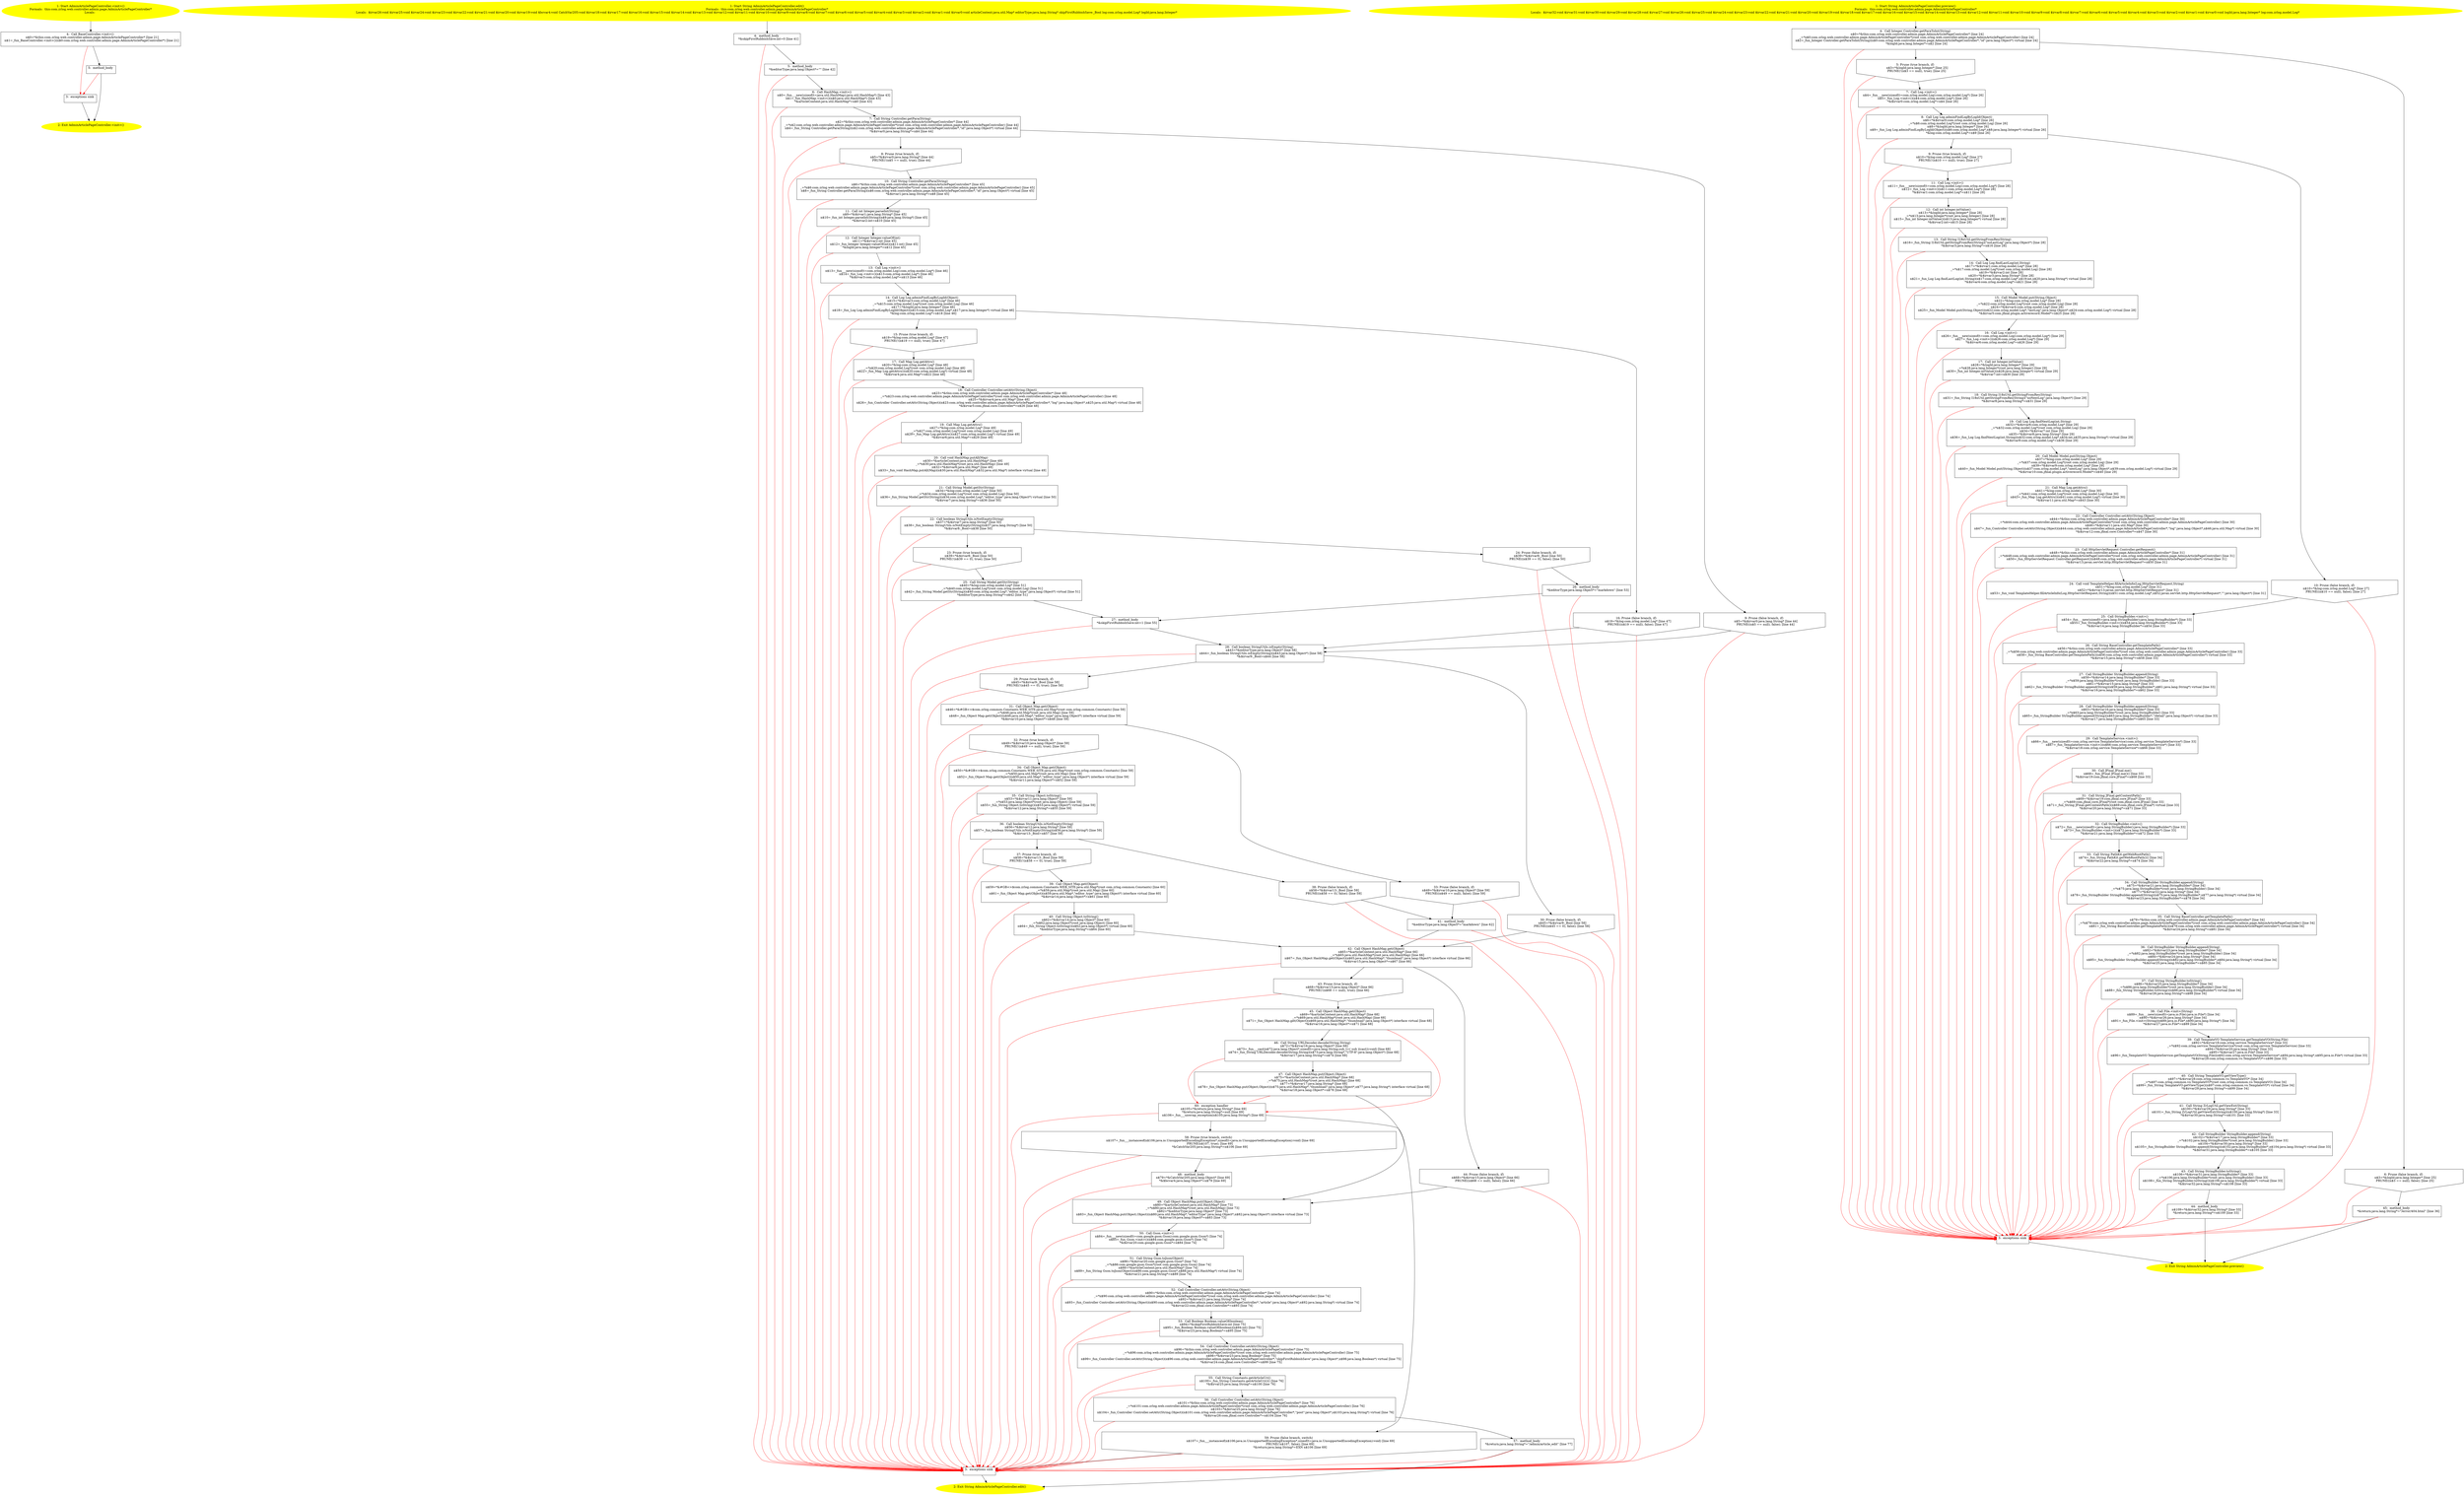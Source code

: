 /* @generated */
digraph cfg {
"com.zrlog.web.controller.admin.page.AdminArticlePageController.<init>().f70c3c1c6cbdb8625c02061ebe8c959c_1" [label="1: Start AdminArticlePageController.<init>()\nFormals:  this:com.zrlog.web.controller.admin.page.AdminArticlePageController*\nLocals:  \n  " color=yellow style=filled]
	

	 "com.zrlog.web.controller.admin.page.AdminArticlePageController.<init>().f70c3c1c6cbdb8625c02061ebe8c959c_1" -> "com.zrlog.web.controller.admin.page.AdminArticlePageController.<init>().f70c3c1c6cbdb8625c02061ebe8c959c_4" ;
"com.zrlog.web.controller.admin.page.AdminArticlePageController.<init>().f70c3c1c6cbdb8625c02061ebe8c959c_2" [label="2: Exit AdminArticlePageController.<init>() \n  " color=yellow style=filled]
	

"com.zrlog.web.controller.admin.page.AdminArticlePageController.<init>().f70c3c1c6cbdb8625c02061ebe8c959c_3" [label="3:  exceptions sink \n  " shape="box"]
	

	 "com.zrlog.web.controller.admin.page.AdminArticlePageController.<init>().f70c3c1c6cbdb8625c02061ebe8c959c_3" -> "com.zrlog.web.controller.admin.page.AdminArticlePageController.<init>().f70c3c1c6cbdb8625c02061ebe8c959c_2" ;
"com.zrlog.web.controller.admin.page.AdminArticlePageController.<init>().f70c3c1c6cbdb8625c02061ebe8c959c_4" [label="4:  Call BaseController.<init>() \n   n$0=*&this:com.zrlog.web.controller.admin.page.AdminArticlePageController* [line 21]\n  n$1=_fun_BaseController.<init>()(n$0:com.zrlog.web.controller.admin.page.AdminArticlePageController*) [line 21]\n " shape="box"]
	

	 "com.zrlog.web.controller.admin.page.AdminArticlePageController.<init>().f70c3c1c6cbdb8625c02061ebe8c959c_4" -> "com.zrlog.web.controller.admin.page.AdminArticlePageController.<init>().f70c3c1c6cbdb8625c02061ebe8c959c_5" ;
	 "com.zrlog.web.controller.admin.page.AdminArticlePageController.<init>().f70c3c1c6cbdb8625c02061ebe8c959c_4" -> "com.zrlog.web.controller.admin.page.AdminArticlePageController.<init>().f70c3c1c6cbdb8625c02061ebe8c959c_3" [color="red" ];
"com.zrlog.web.controller.admin.page.AdminArticlePageController.<init>().f70c3c1c6cbdb8625c02061ebe8c959c_5" [label="5:  method_body \n  " shape="box"]
	

	 "com.zrlog.web.controller.admin.page.AdminArticlePageController.<init>().f70c3c1c6cbdb8625c02061ebe8c959c_5" -> "com.zrlog.web.controller.admin.page.AdminArticlePageController.<init>().f70c3c1c6cbdb8625c02061ebe8c959c_2" ;
	 "com.zrlog.web.controller.admin.page.AdminArticlePageController.<init>().f70c3c1c6cbdb8625c02061ebe8c959c_5" -> "com.zrlog.web.controller.admin.page.AdminArticlePageController.<init>().f70c3c1c6cbdb8625c02061ebe8c959c_3" [color="red" ];
"com.zrlog.web.controller.admin.page.AdminArticlePageController.edit():java.lang.String.9cccdf09c19c6a0d26ef81f595278d9a_1" [label="1: Start String AdminArticlePageController.edit()\nFormals:  this:com.zrlog.web.controller.admin.page.AdminArticlePageController*\nLocals:  $irvar26:void $irvar25:void $irvar24:void $irvar23:void $irvar22:void $irvar21:void $irvar20:void $irvar19:void $bcvar4:void CatchVar205:void $irvar18:void $irvar17:void $irvar16:void $irvar15:void $irvar14:void $irvar13:void $irvar12:void $irvar11:void $irvar10:void $irvar9:void $irvar8:void $irvar7:void $irvar6:void $irvar5:void $irvar4:void $irvar3:void $irvar2:void $irvar1:void $irvar0:void articleContent:java.util.Map* editorType:java.lang.String* skipFirstRubbishSave:_Bool log:com.zrlog.model.Log* logId:java.lang.Integer* \n  " color=yellow style=filled]
	

	 "com.zrlog.web.controller.admin.page.AdminArticlePageController.edit():java.lang.String.9cccdf09c19c6a0d26ef81f595278d9a_1" -> "com.zrlog.web.controller.admin.page.AdminArticlePageController.edit():java.lang.String.9cccdf09c19c6a0d26ef81f595278d9a_4" ;
"com.zrlog.web.controller.admin.page.AdminArticlePageController.edit():java.lang.String.9cccdf09c19c6a0d26ef81f595278d9a_2" [label="2: Exit String AdminArticlePageController.edit() \n  " color=yellow style=filled]
	

"com.zrlog.web.controller.admin.page.AdminArticlePageController.edit():java.lang.String.9cccdf09c19c6a0d26ef81f595278d9a_3" [label="3:  exceptions sink \n  " shape="box"]
	

	 "com.zrlog.web.controller.admin.page.AdminArticlePageController.edit():java.lang.String.9cccdf09c19c6a0d26ef81f595278d9a_3" -> "com.zrlog.web.controller.admin.page.AdminArticlePageController.edit():java.lang.String.9cccdf09c19c6a0d26ef81f595278d9a_2" ;
"com.zrlog.web.controller.admin.page.AdminArticlePageController.edit():java.lang.String.9cccdf09c19c6a0d26ef81f595278d9a_4" [label="4:  method_body \n   *&skipFirstRubbishSave:int=0 [line 41]\n " shape="box"]
	

	 "com.zrlog.web.controller.admin.page.AdminArticlePageController.edit():java.lang.String.9cccdf09c19c6a0d26ef81f595278d9a_4" -> "com.zrlog.web.controller.admin.page.AdminArticlePageController.edit():java.lang.String.9cccdf09c19c6a0d26ef81f595278d9a_5" ;
	 "com.zrlog.web.controller.admin.page.AdminArticlePageController.edit():java.lang.String.9cccdf09c19c6a0d26ef81f595278d9a_4" -> "com.zrlog.web.controller.admin.page.AdminArticlePageController.edit():java.lang.String.9cccdf09c19c6a0d26ef81f595278d9a_3" [color="red" ];
"com.zrlog.web.controller.admin.page.AdminArticlePageController.edit():java.lang.String.9cccdf09c19c6a0d26ef81f595278d9a_5" [label="5:  method_body \n   *&editorType:java.lang.Object*=\"\" [line 42]\n " shape="box"]
	

	 "com.zrlog.web.controller.admin.page.AdminArticlePageController.edit():java.lang.String.9cccdf09c19c6a0d26ef81f595278d9a_5" -> "com.zrlog.web.controller.admin.page.AdminArticlePageController.edit():java.lang.String.9cccdf09c19c6a0d26ef81f595278d9a_6" ;
	 "com.zrlog.web.controller.admin.page.AdminArticlePageController.edit():java.lang.String.9cccdf09c19c6a0d26ef81f595278d9a_5" -> "com.zrlog.web.controller.admin.page.AdminArticlePageController.edit():java.lang.String.9cccdf09c19c6a0d26ef81f595278d9a_3" [color="red" ];
"com.zrlog.web.controller.admin.page.AdminArticlePageController.edit():java.lang.String.9cccdf09c19c6a0d26ef81f595278d9a_6" [label="6:  Call HashMap.<init>() \n   n$0=_fun___new(sizeof(t=java.util.HashMap):java.util.HashMap*) [line 43]\n  n$1=_fun_HashMap.<init>()(n$0:java.util.HashMap*) [line 43]\n  *&articleContent:java.util.HashMap*=n$0 [line 43]\n " shape="box"]
	

	 "com.zrlog.web.controller.admin.page.AdminArticlePageController.edit():java.lang.String.9cccdf09c19c6a0d26ef81f595278d9a_6" -> "com.zrlog.web.controller.admin.page.AdminArticlePageController.edit():java.lang.String.9cccdf09c19c6a0d26ef81f595278d9a_7" ;
	 "com.zrlog.web.controller.admin.page.AdminArticlePageController.edit():java.lang.String.9cccdf09c19c6a0d26ef81f595278d9a_6" -> "com.zrlog.web.controller.admin.page.AdminArticlePageController.edit():java.lang.String.9cccdf09c19c6a0d26ef81f595278d9a_3" [color="red" ];
"com.zrlog.web.controller.admin.page.AdminArticlePageController.edit():java.lang.String.9cccdf09c19c6a0d26ef81f595278d9a_7" [label="7:  Call String Controller.getPara(String) \n   n$2=*&this:com.zrlog.web.controller.admin.page.AdminArticlePageController* [line 44]\n  _=*n$2:com.zrlog.web.controller.admin.page.AdminArticlePageController*(root com.zrlog.web.controller.admin.page.AdminArticlePageController) [line 44]\n  n$4=_fun_String Controller.getPara(String)(n$2:com.zrlog.web.controller.admin.page.AdminArticlePageController*,\"id\":java.lang.Object*) virtual [line 44]\n  *&$irvar0:java.lang.String*=n$4 [line 44]\n " shape="box"]
	

	 "com.zrlog.web.controller.admin.page.AdminArticlePageController.edit():java.lang.String.9cccdf09c19c6a0d26ef81f595278d9a_7" -> "com.zrlog.web.controller.admin.page.AdminArticlePageController.edit():java.lang.String.9cccdf09c19c6a0d26ef81f595278d9a_8" ;
	 "com.zrlog.web.controller.admin.page.AdminArticlePageController.edit():java.lang.String.9cccdf09c19c6a0d26ef81f595278d9a_7" -> "com.zrlog.web.controller.admin.page.AdminArticlePageController.edit():java.lang.String.9cccdf09c19c6a0d26ef81f595278d9a_9" ;
	 "com.zrlog.web.controller.admin.page.AdminArticlePageController.edit():java.lang.String.9cccdf09c19c6a0d26ef81f595278d9a_7" -> "com.zrlog.web.controller.admin.page.AdminArticlePageController.edit():java.lang.String.9cccdf09c19c6a0d26ef81f595278d9a_3" [color="red" ];
"com.zrlog.web.controller.admin.page.AdminArticlePageController.edit():java.lang.String.9cccdf09c19c6a0d26ef81f595278d9a_8" [label="8: Prune (true branch, if) \n   n$5=*&$irvar0:java.lang.String* [line 44]\n  PRUNE(!(n$5 == null), true); [line 44]\n " shape="invhouse"]
	

	 "com.zrlog.web.controller.admin.page.AdminArticlePageController.edit():java.lang.String.9cccdf09c19c6a0d26ef81f595278d9a_8" -> "com.zrlog.web.controller.admin.page.AdminArticlePageController.edit():java.lang.String.9cccdf09c19c6a0d26ef81f595278d9a_10" ;
	 "com.zrlog.web.controller.admin.page.AdminArticlePageController.edit():java.lang.String.9cccdf09c19c6a0d26ef81f595278d9a_8" -> "com.zrlog.web.controller.admin.page.AdminArticlePageController.edit():java.lang.String.9cccdf09c19c6a0d26ef81f595278d9a_3" [color="red" ];
"com.zrlog.web.controller.admin.page.AdminArticlePageController.edit():java.lang.String.9cccdf09c19c6a0d26ef81f595278d9a_9" [label="9: Prune (false branch, if) \n   n$5=*&$irvar0:java.lang.String* [line 44]\n  PRUNE((n$5 == null), false); [line 44]\n " shape="invhouse"]
	

	 "com.zrlog.web.controller.admin.page.AdminArticlePageController.edit():java.lang.String.9cccdf09c19c6a0d26ef81f595278d9a_9" -> "com.zrlog.web.controller.admin.page.AdminArticlePageController.edit():java.lang.String.9cccdf09c19c6a0d26ef81f595278d9a_28" ;
	 "com.zrlog.web.controller.admin.page.AdminArticlePageController.edit():java.lang.String.9cccdf09c19c6a0d26ef81f595278d9a_9" -> "com.zrlog.web.controller.admin.page.AdminArticlePageController.edit():java.lang.String.9cccdf09c19c6a0d26ef81f595278d9a_3" [color="red" ];
"com.zrlog.web.controller.admin.page.AdminArticlePageController.edit():java.lang.String.9cccdf09c19c6a0d26ef81f595278d9a_10" [label="10:  Call String Controller.getPara(String) \n   n$6=*&this:com.zrlog.web.controller.admin.page.AdminArticlePageController* [line 45]\n  _=*n$6:com.zrlog.web.controller.admin.page.AdminArticlePageController*(root com.zrlog.web.controller.admin.page.AdminArticlePageController) [line 45]\n  n$8=_fun_String Controller.getPara(String)(n$6:com.zrlog.web.controller.admin.page.AdminArticlePageController*,\"id\":java.lang.Object*) virtual [line 45]\n  *&$irvar1:java.lang.String*=n$8 [line 45]\n " shape="box"]
	

	 "com.zrlog.web.controller.admin.page.AdminArticlePageController.edit():java.lang.String.9cccdf09c19c6a0d26ef81f595278d9a_10" -> "com.zrlog.web.controller.admin.page.AdminArticlePageController.edit():java.lang.String.9cccdf09c19c6a0d26ef81f595278d9a_11" ;
	 "com.zrlog.web.controller.admin.page.AdminArticlePageController.edit():java.lang.String.9cccdf09c19c6a0d26ef81f595278d9a_10" -> "com.zrlog.web.controller.admin.page.AdminArticlePageController.edit():java.lang.String.9cccdf09c19c6a0d26ef81f595278d9a_3" [color="red" ];
"com.zrlog.web.controller.admin.page.AdminArticlePageController.edit():java.lang.String.9cccdf09c19c6a0d26ef81f595278d9a_11" [label="11:  Call int Integer.parseInt(String) \n   n$9=*&$irvar1:java.lang.String* [line 45]\n  n$10=_fun_int Integer.parseInt(String)(n$9:java.lang.String*) [line 45]\n  *&$irvar2:int=n$10 [line 45]\n " shape="box"]
	

	 "com.zrlog.web.controller.admin.page.AdminArticlePageController.edit():java.lang.String.9cccdf09c19c6a0d26ef81f595278d9a_11" -> "com.zrlog.web.controller.admin.page.AdminArticlePageController.edit():java.lang.String.9cccdf09c19c6a0d26ef81f595278d9a_12" ;
	 "com.zrlog.web.controller.admin.page.AdminArticlePageController.edit():java.lang.String.9cccdf09c19c6a0d26ef81f595278d9a_11" -> "com.zrlog.web.controller.admin.page.AdminArticlePageController.edit():java.lang.String.9cccdf09c19c6a0d26ef81f595278d9a_3" [color="red" ];
"com.zrlog.web.controller.admin.page.AdminArticlePageController.edit():java.lang.String.9cccdf09c19c6a0d26ef81f595278d9a_12" [label="12:  Call Integer Integer.valueOf(int) \n   n$11=*&$irvar2:int [line 45]\n  n$12=_fun_Integer Integer.valueOf(int)(n$11:int) [line 45]\n  *&logId:java.lang.Integer*=n$12 [line 45]\n " shape="box"]
	

	 "com.zrlog.web.controller.admin.page.AdminArticlePageController.edit():java.lang.String.9cccdf09c19c6a0d26ef81f595278d9a_12" -> "com.zrlog.web.controller.admin.page.AdminArticlePageController.edit():java.lang.String.9cccdf09c19c6a0d26ef81f595278d9a_13" ;
	 "com.zrlog.web.controller.admin.page.AdminArticlePageController.edit():java.lang.String.9cccdf09c19c6a0d26ef81f595278d9a_12" -> "com.zrlog.web.controller.admin.page.AdminArticlePageController.edit():java.lang.String.9cccdf09c19c6a0d26ef81f595278d9a_3" [color="red" ];
"com.zrlog.web.controller.admin.page.AdminArticlePageController.edit():java.lang.String.9cccdf09c19c6a0d26ef81f595278d9a_13" [label="13:  Call Log.<init>() \n   n$13=_fun___new(sizeof(t=com.zrlog.model.Log):com.zrlog.model.Log*) [line 46]\n  n$14=_fun_Log.<init>()(n$13:com.zrlog.model.Log*) [line 46]\n  *&$irvar3:com.zrlog.model.Log*=n$13 [line 46]\n " shape="box"]
	

	 "com.zrlog.web.controller.admin.page.AdminArticlePageController.edit():java.lang.String.9cccdf09c19c6a0d26ef81f595278d9a_13" -> "com.zrlog.web.controller.admin.page.AdminArticlePageController.edit():java.lang.String.9cccdf09c19c6a0d26ef81f595278d9a_14" ;
	 "com.zrlog.web.controller.admin.page.AdminArticlePageController.edit():java.lang.String.9cccdf09c19c6a0d26ef81f595278d9a_13" -> "com.zrlog.web.controller.admin.page.AdminArticlePageController.edit():java.lang.String.9cccdf09c19c6a0d26ef81f595278d9a_3" [color="red" ];
"com.zrlog.web.controller.admin.page.AdminArticlePageController.edit():java.lang.String.9cccdf09c19c6a0d26ef81f595278d9a_14" [label="14:  Call Log Log.adminFindLogByLogId(Object) \n   n$15=*&$irvar3:com.zrlog.model.Log* [line 46]\n  _=*n$15:com.zrlog.model.Log*(root com.zrlog.model.Log) [line 46]\n  n$17=*&logId:java.lang.Integer* [line 46]\n  n$18=_fun_Log Log.adminFindLogByLogId(Object)(n$15:com.zrlog.model.Log*,n$17:java.lang.Integer*) virtual [line 46]\n  *&log:com.zrlog.model.Log*=n$18 [line 46]\n " shape="box"]
	

	 "com.zrlog.web.controller.admin.page.AdminArticlePageController.edit():java.lang.String.9cccdf09c19c6a0d26ef81f595278d9a_14" -> "com.zrlog.web.controller.admin.page.AdminArticlePageController.edit():java.lang.String.9cccdf09c19c6a0d26ef81f595278d9a_15" ;
	 "com.zrlog.web.controller.admin.page.AdminArticlePageController.edit():java.lang.String.9cccdf09c19c6a0d26ef81f595278d9a_14" -> "com.zrlog.web.controller.admin.page.AdminArticlePageController.edit():java.lang.String.9cccdf09c19c6a0d26ef81f595278d9a_16" ;
	 "com.zrlog.web.controller.admin.page.AdminArticlePageController.edit():java.lang.String.9cccdf09c19c6a0d26ef81f595278d9a_14" -> "com.zrlog.web.controller.admin.page.AdminArticlePageController.edit():java.lang.String.9cccdf09c19c6a0d26ef81f595278d9a_3" [color="red" ];
"com.zrlog.web.controller.admin.page.AdminArticlePageController.edit():java.lang.String.9cccdf09c19c6a0d26ef81f595278d9a_15" [label="15: Prune (true branch, if) \n   n$19=*&log:com.zrlog.model.Log* [line 47]\n  PRUNE(!(n$19 == null), true); [line 47]\n " shape="invhouse"]
	

	 "com.zrlog.web.controller.admin.page.AdminArticlePageController.edit():java.lang.String.9cccdf09c19c6a0d26ef81f595278d9a_15" -> "com.zrlog.web.controller.admin.page.AdminArticlePageController.edit():java.lang.String.9cccdf09c19c6a0d26ef81f595278d9a_17" ;
	 "com.zrlog.web.controller.admin.page.AdminArticlePageController.edit():java.lang.String.9cccdf09c19c6a0d26ef81f595278d9a_15" -> "com.zrlog.web.controller.admin.page.AdminArticlePageController.edit():java.lang.String.9cccdf09c19c6a0d26ef81f595278d9a_3" [color="red" ];
"com.zrlog.web.controller.admin.page.AdminArticlePageController.edit():java.lang.String.9cccdf09c19c6a0d26ef81f595278d9a_16" [label="16: Prune (false branch, if) \n   n$19=*&log:com.zrlog.model.Log* [line 47]\n  PRUNE((n$19 == null), false); [line 47]\n " shape="invhouse"]
	

	 "com.zrlog.web.controller.admin.page.AdminArticlePageController.edit():java.lang.String.9cccdf09c19c6a0d26ef81f595278d9a_16" -> "com.zrlog.web.controller.admin.page.AdminArticlePageController.edit():java.lang.String.9cccdf09c19c6a0d26ef81f595278d9a_28" ;
	 "com.zrlog.web.controller.admin.page.AdminArticlePageController.edit():java.lang.String.9cccdf09c19c6a0d26ef81f595278d9a_16" -> "com.zrlog.web.controller.admin.page.AdminArticlePageController.edit():java.lang.String.9cccdf09c19c6a0d26ef81f595278d9a_3" [color="red" ];
"com.zrlog.web.controller.admin.page.AdminArticlePageController.edit():java.lang.String.9cccdf09c19c6a0d26ef81f595278d9a_17" [label="17:  Call Map Log.getAttrs() \n   n$20=*&log:com.zrlog.model.Log* [line 48]\n  _=*n$20:com.zrlog.model.Log*(root com.zrlog.model.Log) [line 48]\n  n$22=_fun_Map Log.getAttrs()(n$20:com.zrlog.model.Log*) virtual [line 48]\n  *&$irvar4:java.util.Map*=n$22 [line 48]\n " shape="box"]
	

	 "com.zrlog.web.controller.admin.page.AdminArticlePageController.edit():java.lang.String.9cccdf09c19c6a0d26ef81f595278d9a_17" -> "com.zrlog.web.controller.admin.page.AdminArticlePageController.edit():java.lang.String.9cccdf09c19c6a0d26ef81f595278d9a_18" ;
	 "com.zrlog.web.controller.admin.page.AdminArticlePageController.edit():java.lang.String.9cccdf09c19c6a0d26ef81f595278d9a_17" -> "com.zrlog.web.controller.admin.page.AdminArticlePageController.edit():java.lang.String.9cccdf09c19c6a0d26ef81f595278d9a_3" [color="red" ];
"com.zrlog.web.controller.admin.page.AdminArticlePageController.edit():java.lang.String.9cccdf09c19c6a0d26ef81f595278d9a_18" [label="18:  Call Controller Controller.setAttr(String,Object) \n   n$23=*&this:com.zrlog.web.controller.admin.page.AdminArticlePageController* [line 48]\n  _=*n$23:com.zrlog.web.controller.admin.page.AdminArticlePageController*(root com.zrlog.web.controller.admin.page.AdminArticlePageController) [line 48]\n  n$25=*&$irvar4:java.util.Map* [line 48]\n  n$26=_fun_Controller Controller.setAttr(String,Object)(n$23:com.zrlog.web.controller.admin.page.AdminArticlePageController*,\"log\":java.lang.Object*,n$25:java.util.Map*) virtual [line 48]\n  *&$irvar5:com.jfinal.core.Controller*=n$26 [line 48]\n " shape="box"]
	

	 "com.zrlog.web.controller.admin.page.AdminArticlePageController.edit():java.lang.String.9cccdf09c19c6a0d26ef81f595278d9a_18" -> "com.zrlog.web.controller.admin.page.AdminArticlePageController.edit():java.lang.String.9cccdf09c19c6a0d26ef81f595278d9a_19" ;
	 "com.zrlog.web.controller.admin.page.AdminArticlePageController.edit():java.lang.String.9cccdf09c19c6a0d26ef81f595278d9a_18" -> "com.zrlog.web.controller.admin.page.AdminArticlePageController.edit():java.lang.String.9cccdf09c19c6a0d26ef81f595278d9a_3" [color="red" ];
"com.zrlog.web.controller.admin.page.AdminArticlePageController.edit():java.lang.String.9cccdf09c19c6a0d26ef81f595278d9a_19" [label="19:  Call Map Log.getAttrs() \n   n$27=*&log:com.zrlog.model.Log* [line 49]\n  _=*n$27:com.zrlog.model.Log*(root com.zrlog.model.Log) [line 49]\n  n$29=_fun_Map Log.getAttrs()(n$27:com.zrlog.model.Log*) virtual [line 49]\n  *&$irvar6:java.util.Map*=n$29 [line 49]\n " shape="box"]
	

	 "com.zrlog.web.controller.admin.page.AdminArticlePageController.edit():java.lang.String.9cccdf09c19c6a0d26ef81f595278d9a_19" -> "com.zrlog.web.controller.admin.page.AdminArticlePageController.edit():java.lang.String.9cccdf09c19c6a0d26ef81f595278d9a_20" ;
	 "com.zrlog.web.controller.admin.page.AdminArticlePageController.edit():java.lang.String.9cccdf09c19c6a0d26ef81f595278d9a_19" -> "com.zrlog.web.controller.admin.page.AdminArticlePageController.edit():java.lang.String.9cccdf09c19c6a0d26ef81f595278d9a_3" [color="red" ];
"com.zrlog.web.controller.admin.page.AdminArticlePageController.edit():java.lang.String.9cccdf09c19c6a0d26ef81f595278d9a_20" [label="20:  Call void HashMap.putAll(Map) \n   n$30=*&articleContent:java.util.HashMap* [line 49]\n  _=*n$30:java.util.HashMap*(root java.util.HashMap) [line 49]\n  n$32=*&$irvar6:java.util.Map* [line 49]\n  n$33=_fun_void HashMap.putAll(Map)(n$30:java.util.HashMap*,n$32:java.util.Map*) interface virtual [line 49]\n " shape="box"]
	

	 "com.zrlog.web.controller.admin.page.AdminArticlePageController.edit():java.lang.String.9cccdf09c19c6a0d26ef81f595278d9a_20" -> "com.zrlog.web.controller.admin.page.AdminArticlePageController.edit():java.lang.String.9cccdf09c19c6a0d26ef81f595278d9a_21" ;
	 "com.zrlog.web.controller.admin.page.AdminArticlePageController.edit():java.lang.String.9cccdf09c19c6a0d26ef81f595278d9a_20" -> "com.zrlog.web.controller.admin.page.AdminArticlePageController.edit():java.lang.String.9cccdf09c19c6a0d26ef81f595278d9a_3" [color="red" ];
"com.zrlog.web.controller.admin.page.AdminArticlePageController.edit():java.lang.String.9cccdf09c19c6a0d26ef81f595278d9a_21" [label="21:  Call String Model.getStr(String) \n   n$34=*&log:com.zrlog.model.Log* [line 50]\n  _=*n$34:com.zrlog.model.Log*(root com.zrlog.model.Log) [line 50]\n  n$36=_fun_String Model.getStr(String)(n$34:com.zrlog.model.Log*,\"editor_type\":java.lang.Object*) virtual [line 50]\n  *&$irvar7:java.lang.String*=n$36 [line 50]\n " shape="box"]
	

	 "com.zrlog.web.controller.admin.page.AdminArticlePageController.edit():java.lang.String.9cccdf09c19c6a0d26ef81f595278d9a_21" -> "com.zrlog.web.controller.admin.page.AdminArticlePageController.edit():java.lang.String.9cccdf09c19c6a0d26ef81f595278d9a_22" ;
	 "com.zrlog.web.controller.admin.page.AdminArticlePageController.edit():java.lang.String.9cccdf09c19c6a0d26ef81f595278d9a_21" -> "com.zrlog.web.controller.admin.page.AdminArticlePageController.edit():java.lang.String.9cccdf09c19c6a0d26ef81f595278d9a_3" [color="red" ];
"com.zrlog.web.controller.admin.page.AdminArticlePageController.edit():java.lang.String.9cccdf09c19c6a0d26ef81f595278d9a_22" [label="22:  Call boolean StringUtils.isNotEmpty(String) \n   n$37=*&$irvar7:java.lang.String* [line 50]\n  n$38=_fun_boolean StringUtils.isNotEmpty(String)(n$37:java.lang.String*) [line 50]\n  *&$irvar8:_Bool=n$38 [line 50]\n " shape="box"]
	

	 "com.zrlog.web.controller.admin.page.AdminArticlePageController.edit():java.lang.String.9cccdf09c19c6a0d26ef81f595278d9a_22" -> "com.zrlog.web.controller.admin.page.AdminArticlePageController.edit():java.lang.String.9cccdf09c19c6a0d26ef81f595278d9a_23" ;
	 "com.zrlog.web.controller.admin.page.AdminArticlePageController.edit():java.lang.String.9cccdf09c19c6a0d26ef81f595278d9a_22" -> "com.zrlog.web.controller.admin.page.AdminArticlePageController.edit():java.lang.String.9cccdf09c19c6a0d26ef81f595278d9a_24" ;
	 "com.zrlog.web.controller.admin.page.AdminArticlePageController.edit():java.lang.String.9cccdf09c19c6a0d26ef81f595278d9a_22" -> "com.zrlog.web.controller.admin.page.AdminArticlePageController.edit():java.lang.String.9cccdf09c19c6a0d26ef81f595278d9a_3" [color="red" ];
"com.zrlog.web.controller.admin.page.AdminArticlePageController.edit():java.lang.String.9cccdf09c19c6a0d26ef81f595278d9a_23" [label="23: Prune (true branch, if) \n   n$39=*&$irvar8:_Bool [line 50]\n  PRUNE(!(n$39 == 0), true); [line 50]\n " shape="invhouse"]
	

	 "com.zrlog.web.controller.admin.page.AdminArticlePageController.edit():java.lang.String.9cccdf09c19c6a0d26ef81f595278d9a_23" -> "com.zrlog.web.controller.admin.page.AdminArticlePageController.edit():java.lang.String.9cccdf09c19c6a0d26ef81f595278d9a_25" ;
	 "com.zrlog.web.controller.admin.page.AdminArticlePageController.edit():java.lang.String.9cccdf09c19c6a0d26ef81f595278d9a_23" -> "com.zrlog.web.controller.admin.page.AdminArticlePageController.edit():java.lang.String.9cccdf09c19c6a0d26ef81f595278d9a_3" [color="red" ];
"com.zrlog.web.controller.admin.page.AdminArticlePageController.edit():java.lang.String.9cccdf09c19c6a0d26ef81f595278d9a_24" [label="24: Prune (false branch, if) \n   n$39=*&$irvar8:_Bool [line 50]\n  PRUNE((n$39 == 0), false); [line 50]\n " shape="invhouse"]
	

	 "com.zrlog.web.controller.admin.page.AdminArticlePageController.edit():java.lang.String.9cccdf09c19c6a0d26ef81f595278d9a_24" -> "com.zrlog.web.controller.admin.page.AdminArticlePageController.edit():java.lang.String.9cccdf09c19c6a0d26ef81f595278d9a_26" ;
	 "com.zrlog.web.controller.admin.page.AdminArticlePageController.edit():java.lang.String.9cccdf09c19c6a0d26ef81f595278d9a_24" -> "com.zrlog.web.controller.admin.page.AdminArticlePageController.edit():java.lang.String.9cccdf09c19c6a0d26ef81f595278d9a_3" [color="red" ];
"com.zrlog.web.controller.admin.page.AdminArticlePageController.edit():java.lang.String.9cccdf09c19c6a0d26ef81f595278d9a_25" [label="25:  Call String Model.getStr(String) \n   n$40=*&log:com.zrlog.model.Log* [line 51]\n  _=*n$40:com.zrlog.model.Log*(root com.zrlog.model.Log) [line 51]\n  n$42=_fun_String Model.getStr(String)(n$40:com.zrlog.model.Log*,\"editor_type\":java.lang.Object*) virtual [line 51]\n  *&editorType:java.lang.String*=n$42 [line 51]\n " shape="box"]
	

	 "com.zrlog.web.controller.admin.page.AdminArticlePageController.edit():java.lang.String.9cccdf09c19c6a0d26ef81f595278d9a_25" -> "com.zrlog.web.controller.admin.page.AdminArticlePageController.edit():java.lang.String.9cccdf09c19c6a0d26ef81f595278d9a_27" ;
	 "com.zrlog.web.controller.admin.page.AdminArticlePageController.edit():java.lang.String.9cccdf09c19c6a0d26ef81f595278d9a_25" -> "com.zrlog.web.controller.admin.page.AdminArticlePageController.edit():java.lang.String.9cccdf09c19c6a0d26ef81f595278d9a_3" [color="red" ];
"com.zrlog.web.controller.admin.page.AdminArticlePageController.edit():java.lang.String.9cccdf09c19c6a0d26ef81f595278d9a_26" [label="26:  method_body \n   *&editorType:java.lang.Object*=\"markdown\" [line 53]\n " shape="box"]
	

	 "com.zrlog.web.controller.admin.page.AdminArticlePageController.edit():java.lang.String.9cccdf09c19c6a0d26ef81f595278d9a_26" -> "com.zrlog.web.controller.admin.page.AdminArticlePageController.edit():java.lang.String.9cccdf09c19c6a0d26ef81f595278d9a_27" ;
	 "com.zrlog.web.controller.admin.page.AdminArticlePageController.edit():java.lang.String.9cccdf09c19c6a0d26ef81f595278d9a_26" -> "com.zrlog.web.controller.admin.page.AdminArticlePageController.edit():java.lang.String.9cccdf09c19c6a0d26ef81f595278d9a_3" [color="red" ];
"com.zrlog.web.controller.admin.page.AdminArticlePageController.edit():java.lang.String.9cccdf09c19c6a0d26ef81f595278d9a_27" [label="27:  method_body \n   *&skipFirstRubbishSave:int=1 [line 55]\n " shape="box"]
	

	 "com.zrlog.web.controller.admin.page.AdminArticlePageController.edit():java.lang.String.9cccdf09c19c6a0d26ef81f595278d9a_27" -> "com.zrlog.web.controller.admin.page.AdminArticlePageController.edit():java.lang.String.9cccdf09c19c6a0d26ef81f595278d9a_28" ;
	 "com.zrlog.web.controller.admin.page.AdminArticlePageController.edit():java.lang.String.9cccdf09c19c6a0d26ef81f595278d9a_27" -> "com.zrlog.web.controller.admin.page.AdminArticlePageController.edit():java.lang.String.9cccdf09c19c6a0d26ef81f595278d9a_3" [color="red" ];
"com.zrlog.web.controller.admin.page.AdminArticlePageController.edit():java.lang.String.9cccdf09c19c6a0d26ef81f595278d9a_28" [label="28:  Call boolean StringUtils.isEmpty(String) \n   n$43=*&editorType:java.lang.Object* [line 58]\n  n$44=_fun_boolean StringUtils.isEmpty(String)(n$43:java.lang.Object*) [line 58]\n  *&$irvar9:_Bool=n$44 [line 58]\n " shape="box"]
	

	 "com.zrlog.web.controller.admin.page.AdminArticlePageController.edit():java.lang.String.9cccdf09c19c6a0d26ef81f595278d9a_28" -> "com.zrlog.web.controller.admin.page.AdminArticlePageController.edit():java.lang.String.9cccdf09c19c6a0d26ef81f595278d9a_29" ;
	 "com.zrlog.web.controller.admin.page.AdminArticlePageController.edit():java.lang.String.9cccdf09c19c6a0d26ef81f595278d9a_28" -> "com.zrlog.web.controller.admin.page.AdminArticlePageController.edit():java.lang.String.9cccdf09c19c6a0d26ef81f595278d9a_30" ;
	 "com.zrlog.web.controller.admin.page.AdminArticlePageController.edit():java.lang.String.9cccdf09c19c6a0d26ef81f595278d9a_28" -> "com.zrlog.web.controller.admin.page.AdminArticlePageController.edit():java.lang.String.9cccdf09c19c6a0d26ef81f595278d9a_3" [color="red" ];
"com.zrlog.web.controller.admin.page.AdminArticlePageController.edit():java.lang.String.9cccdf09c19c6a0d26ef81f595278d9a_29" [label="29: Prune (true branch, if) \n   n$45=*&$irvar9:_Bool [line 58]\n  PRUNE(!(n$45 == 0), true); [line 58]\n " shape="invhouse"]
	

	 "com.zrlog.web.controller.admin.page.AdminArticlePageController.edit():java.lang.String.9cccdf09c19c6a0d26ef81f595278d9a_29" -> "com.zrlog.web.controller.admin.page.AdminArticlePageController.edit():java.lang.String.9cccdf09c19c6a0d26ef81f595278d9a_31" ;
	 "com.zrlog.web.controller.admin.page.AdminArticlePageController.edit():java.lang.String.9cccdf09c19c6a0d26ef81f595278d9a_29" -> "com.zrlog.web.controller.admin.page.AdminArticlePageController.edit():java.lang.String.9cccdf09c19c6a0d26ef81f595278d9a_3" [color="red" ];
"com.zrlog.web.controller.admin.page.AdminArticlePageController.edit():java.lang.String.9cccdf09c19c6a0d26ef81f595278d9a_30" [label="30: Prune (false branch, if) \n   n$45=*&$irvar9:_Bool [line 58]\n  PRUNE((n$45 == 0), false); [line 58]\n " shape="invhouse"]
	

	 "com.zrlog.web.controller.admin.page.AdminArticlePageController.edit():java.lang.String.9cccdf09c19c6a0d26ef81f595278d9a_30" -> "com.zrlog.web.controller.admin.page.AdminArticlePageController.edit():java.lang.String.9cccdf09c19c6a0d26ef81f595278d9a_42" ;
	 "com.zrlog.web.controller.admin.page.AdminArticlePageController.edit():java.lang.String.9cccdf09c19c6a0d26ef81f595278d9a_30" -> "com.zrlog.web.controller.admin.page.AdminArticlePageController.edit():java.lang.String.9cccdf09c19c6a0d26ef81f595278d9a_3" [color="red" ];
"com.zrlog.web.controller.admin.page.AdminArticlePageController.edit():java.lang.String.9cccdf09c19c6a0d26ef81f595278d9a_31" [label="31:  Call Object Map.get(Object) \n   n$46=*&#GB<>$com.zrlog.common.Constants.WEB_SITE:java.util.Map*(root com.zrlog.common.Constants) [line 59]\n  _=*n$46:java.util.Map*(root java.util.Map) [line 59]\n  n$48=_fun_Object Map.get(Object)(n$46:java.util.Map*,\"editor_type\":java.lang.Object*) interface virtual [line 59]\n  *&$irvar10:java.lang.Object*=n$48 [line 59]\n " shape="box"]
	

	 "com.zrlog.web.controller.admin.page.AdminArticlePageController.edit():java.lang.String.9cccdf09c19c6a0d26ef81f595278d9a_31" -> "com.zrlog.web.controller.admin.page.AdminArticlePageController.edit():java.lang.String.9cccdf09c19c6a0d26ef81f595278d9a_32" ;
	 "com.zrlog.web.controller.admin.page.AdminArticlePageController.edit():java.lang.String.9cccdf09c19c6a0d26ef81f595278d9a_31" -> "com.zrlog.web.controller.admin.page.AdminArticlePageController.edit():java.lang.String.9cccdf09c19c6a0d26ef81f595278d9a_33" ;
	 "com.zrlog.web.controller.admin.page.AdminArticlePageController.edit():java.lang.String.9cccdf09c19c6a0d26ef81f595278d9a_31" -> "com.zrlog.web.controller.admin.page.AdminArticlePageController.edit():java.lang.String.9cccdf09c19c6a0d26ef81f595278d9a_3" [color="red" ];
"com.zrlog.web.controller.admin.page.AdminArticlePageController.edit():java.lang.String.9cccdf09c19c6a0d26ef81f595278d9a_32" [label="32: Prune (true branch, if) \n   n$49=*&$irvar10:java.lang.Object* [line 59]\n  PRUNE(!(n$49 == null), true); [line 59]\n " shape="invhouse"]
	

	 "com.zrlog.web.controller.admin.page.AdminArticlePageController.edit():java.lang.String.9cccdf09c19c6a0d26ef81f595278d9a_32" -> "com.zrlog.web.controller.admin.page.AdminArticlePageController.edit():java.lang.String.9cccdf09c19c6a0d26ef81f595278d9a_34" ;
	 "com.zrlog.web.controller.admin.page.AdminArticlePageController.edit():java.lang.String.9cccdf09c19c6a0d26ef81f595278d9a_32" -> "com.zrlog.web.controller.admin.page.AdminArticlePageController.edit():java.lang.String.9cccdf09c19c6a0d26ef81f595278d9a_3" [color="red" ];
"com.zrlog.web.controller.admin.page.AdminArticlePageController.edit():java.lang.String.9cccdf09c19c6a0d26ef81f595278d9a_33" [label="33: Prune (false branch, if) \n   n$49=*&$irvar10:java.lang.Object* [line 59]\n  PRUNE((n$49 == null), false); [line 59]\n " shape="invhouse"]
	

	 "com.zrlog.web.controller.admin.page.AdminArticlePageController.edit():java.lang.String.9cccdf09c19c6a0d26ef81f595278d9a_33" -> "com.zrlog.web.controller.admin.page.AdminArticlePageController.edit():java.lang.String.9cccdf09c19c6a0d26ef81f595278d9a_41" ;
	 "com.zrlog.web.controller.admin.page.AdminArticlePageController.edit():java.lang.String.9cccdf09c19c6a0d26ef81f595278d9a_33" -> "com.zrlog.web.controller.admin.page.AdminArticlePageController.edit():java.lang.String.9cccdf09c19c6a0d26ef81f595278d9a_3" [color="red" ];
"com.zrlog.web.controller.admin.page.AdminArticlePageController.edit():java.lang.String.9cccdf09c19c6a0d26ef81f595278d9a_34" [label="34:  Call Object Map.get(Object) \n   n$50=*&#GB<>$com.zrlog.common.Constants.WEB_SITE:java.util.Map*(root com.zrlog.common.Constants) [line 59]\n  _=*n$50:java.util.Map*(root java.util.Map) [line 59]\n  n$52=_fun_Object Map.get(Object)(n$50:java.util.Map*,\"editor_type\":java.lang.Object*) interface virtual [line 59]\n  *&$irvar11:java.lang.Object*=n$52 [line 59]\n " shape="box"]
	

	 "com.zrlog.web.controller.admin.page.AdminArticlePageController.edit():java.lang.String.9cccdf09c19c6a0d26ef81f595278d9a_34" -> "com.zrlog.web.controller.admin.page.AdminArticlePageController.edit():java.lang.String.9cccdf09c19c6a0d26ef81f595278d9a_35" ;
	 "com.zrlog.web.controller.admin.page.AdminArticlePageController.edit():java.lang.String.9cccdf09c19c6a0d26ef81f595278d9a_34" -> "com.zrlog.web.controller.admin.page.AdminArticlePageController.edit():java.lang.String.9cccdf09c19c6a0d26ef81f595278d9a_3" [color="red" ];
"com.zrlog.web.controller.admin.page.AdminArticlePageController.edit():java.lang.String.9cccdf09c19c6a0d26ef81f595278d9a_35" [label="35:  Call String Object.toString() \n   n$53=*&$irvar11:java.lang.Object* [line 59]\n  _=*n$53:java.lang.Object*(root java.lang.Object) [line 59]\n  n$55=_fun_String Object.toString()(n$53:java.lang.Object*) virtual [line 59]\n  *&$irvar12:java.lang.String*=n$55 [line 59]\n " shape="box"]
	

	 "com.zrlog.web.controller.admin.page.AdminArticlePageController.edit():java.lang.String.9cccdf09c19c6a0d26ef81f595278d9a_35" -> "com.zrlog.web.controller.admin.page.AdminArticlePageController.edit():java.lang.String.9cccdf09c19c6a0d26ef81f595278d9a_36" ;
	 "com.zrlog.web.controller.admin.page.AdminArticlePageController.edit():java.lang.String.9cccdf09c19c6a0d26ef81f595278d9a_35" -> "com.zrlog.web.controller.admin.page.AdminArticlePageController.edit():java.lang.String.9cccdf09c19c6a0d26ef81f595278d9a_3" [color="red" ];
"com.zrlog.web.controller.admin.page.AdminArticlePageController.edit():java.lang.String.9cccdf09c19c6a0d26ef81f595278d9a_36" [label="36:  Call boolean StringUtils.isNotEmpty(String) \n   n$56=*&$irvar12:java.lang.String* [line 59]\n  n$57=_fun_boolean StringUtils.isNotEmpty(String)(n$56:java.lang.String*) [line 59]\n  *&$irvar13:_Bool=n$57 [line 59]\n " shape="box"]
	

	 "com.zrlog.web.controller.admin.page.AdminArticlePageController.edit():java.lang.String.9cccdf09c19c6a0d26ef81f595278d9a_36" -> "com.zrlog.web.controller.admin.page.AdminArticlePageController.edit():java.lang.String.9cccdf09c19c6a0d26ef81f595278d9a_37" ;
	 "com.zrlog.web.controller.admin.page.AdminArticlePageController.edit():java.lang.String.9cccdf09c19c6a0d26ef81f595278d9a_36" -> "com.zrlog.web.controller.admin.page.AdminArticlePageController.edit():java.lang.String.9cccdf09c19c6a0d26ef81f595278d9a_38" ;
	 "com.zrlog.web.controller.admin.page.AdminArticlePageController.edit():java.lang.String.9cccdf09c19c6a0d26ef81f595278d9a_36" -> "com.zrlog.web.controller.admin.page.AdminArticlePageController.edit():java.lang.String.9cccdf09c19c6a0d26ef81f595278d9a_3" [color="red" ];
"com.zrlog.web.controller.admin.page.AdminArticlePageController.edit():java.lang.String.9cccdf09c19c6a0d26ef81f595278d9a_37" [label="37: Prune (true branch, if) \n   n$58=*&$irvar13:_Bool [line 59]\n  PRUNE(!(n$58 == 0), true); [line 59]\n " shape="invhouse"]
	

	 "com.zrlog.web.controller.admin.page.AdminArticlePageController.edit():java.lang.String.9cccdf09c19c6a0d26ef81f595278d9a_37" -> "com.zrlog.web.controller.admin.page.AdminArticlePageController.edit():java.lang.String.9cccdf09c19c6a0d26ef81f595278d9a_39" ;
	 "com.zrlog.web.controller.admin.page.AdminArticlePageController.edit():java.lang.String.9cccdf09c19c6a0d26ef81f595278d9a_37" -> "com.zrlog.web.controller.admin.page.AdminArticlePageController.edit():java.lang.String.9cccdf09c19c6a0d26ef81f595278d9a_3" [color="red" ];
"com.zrlog.web.controller.admin.page.AdminArticlePageController.edit():java.lang.String.9cccdf09c19c6a0d26ef81f595278d9a_38" [label="38: Prune (false branch, if) \n   n$58=*&$irvar13:_Bool [line 59]\n  PRUNE((n$58 == 0), false); [line 59]\n " shape="invhouse"]
	

	 "com.zrlog.web.controller.admin.page.AdminArticlePageController.edit():java.lang.String.9cccdf09c19c6a0d26ef81f595278d9a_38" -> "com.zrlog.web.controller.admin.page.AdminArticlePageController.edit():java.lang.String.9cccdf09c19c6a0d26ef81f595278d9a_41" ;
	 "com.zrlog.web.controller.admin.page.AdminArticlePageController.edit():java.lang.String.9cccdf09c19c6a0d26ef81f595278d9a_38" -> "com.zrlog.web.controller.admin.page.AdminArticlePageController.edit():java.lang.String.9cccdf09c19c6a0d26ef81f595278d9a_3" [color="red" ];
"com.zrlog.web.controller.admin.page.AdminArticlePageController.edit():java.lang.String.9cccdf09c19c6a0d26ef81f595278d9a_39" [label="39:  Call Object Map.get(Object) \n   n$59=*&#GB<>$com.zrlog.common.Constants.WEB_SITE:java.util.Map*(root com.zrlog.common.Constants) [line 60]\n  _=*n$59:java.util.Map*(root java.util.Map) [line 60]\n  n$61=_fun_Object Map.get(Object)(n$59:java.util.Map*,\"editor_type\":java.lang.Object*) interface virtual [line 60]\n  *&$irvar14:java.lang.Object*=n$61 [line 60]\n " shape="box"]
	

	 "com.zrlog.web.controller.admin.page.AdminArticlePageController.edit():java.lang.String.9cccdf09c19c6a0d26ef81f595278d9a_39" -> "com.zrlog.web.controller.admin.page.AdminArticlePageController.edit():java.lang.String.9cccdf09c19c6a0d26ef81f595278d9a_40" ;
	 "com.zrlog.web.controller.admin.page.AdminArticlePageController.edit():java.lang.String.9cccdf09c19c6a0d26ef81f595278d9a_39" -> "com.zrlog.web.controller.admin.page.AdminArticlePageController.edit():java.lang.String.9cccdf09c19c6a0d26ef81f595278d9a_3" [color="red" ];
"com.zrlog.web.controller.admin.page.AdminArticlePageController.edit():java.lang.String.9cccdf09c19c6a0d26ef81f595278d9a_40" [label="40:  Call String Object.toString() \n   n$62=*&$irvar14:java.lang.Object* [line 60]\n  _=*n$62:java.lang.Object*(root java.lang.Object) [line 60]\n  n$64=_fun_String Object.toString()(n$62:java.lang.Object*) virtual [line 60]\n  *&editorType:java.lang.String*=n$64 [line 60]\n " shape="box"]
	

	 "com.zrlog.web.controller.admin.page.AdminArticlePageController.edit():java.lang.String.9cccdf09c19c6a0d26ef81f595278d9a_40" -> "com.zrlog.web.controller.admin.page.AdminArticlePageController.edit():java.lang.String.9cccdf09c19c6a0d26ef81f595278d9a_42" ;
	 "com.zrlog.web.controller.admin.page.AdminArticlePageController.edit():java.lang.String.9cccdf09c19c6a0d26ef81f595278d9a_40" -> "com.zrlog.web.controller.admin.page.AdminArticlePageController.edit():java.lang.String.9cccdf09c19c6a0d26ef81f595278d9a_3" [color="red" ];
"com.zrlog.web.controller.admin.page.AdminArticlePageController.edit():java.lang.String.9cccdf09c19c6a0d26ef81f595278d9a_41" [label="41:  method_body \n   *&editorType:java.lang.Object*=\"markdown\" [line 62]\n " shape="box"]
	

	 "com.zrlog.web.controller.admin.page.AdminArticlePageController.edit():java.lang.String.9cccdf09c19c6a0d26ef81f595278d9a_41" -> "com.zrlog.web.controller.admin.page.AdminArticlePageController.edit():java.lang.String.9cccdf09c19c6a0d26ef81f595278d9a_42" ;
	 "com.zrlog.web.controller.admin.page.AdminArticlePageController.edit():java.lang.String.9cccdf09c19c6a0d26ef81f595278d9a_41" -> "com.zrlog.web.controller.admin.page.AdminArticlePageController.edit():java.lang.String.9cccdf09c19c6a0d26ef81f595278d9a_3" [color="red" ];
"com.zrlog.web.controller.admin.page.AdminArticlePageController.edit():java.lang.String.9cccdf09c19c6a0d26ef81f595278d9a_42" [label="42:  Call Object HashMap.get(Object) \n   n$65=*&articleContent:java.util.HashMap* [line 66]\n  _=*n$65:java.util.HashMap*(root java.util.HashMap) [line 66]\n  n$67=_fun_Object HashMap.get(Object)(n$65:java.util.HashMap*,\"thumbnail\":java.lang.Object*) interface virtual [line 66]\n  *&$irvar15:java.lang.Object*=n$67 [line 66]\n " shape="box"]
	

	 "com.zrlog.web.controller.admin.page.AdminArticlePageController.edit():java.lang.String.9cccdf09c19c6a0d26ef81f595278d9a_42" -> "com.zrlog.web.controller.admin.page.AdminArticlePageController.edit():java.lang.String.9cccdf09c19c6a0d26ef81f595278d9a_43" ;
	 "com.zrlog.web.controller.admin.page.AdminArticlePageController.edit():java.lang.String.9cccdf09c19c6a0d26ef81f595278d9a_42" -> "com.zrlog.web.controller.admin.page.AdminArticlePageController.edit():java.lang.String.9cccdf09c19c6a0d26ef81f595278d9a_44" ;
	 "com.zrlog.web.controller.admin.page.AdminArticlePageController.edit():java.lang.String.9cccdf09c19c6a0d26ef81f595278d9a_42" -> "com.zrlog.web.controller.admin.page.AdminArticlePageController.edit():java.lang.String.9cccdf09c19c6a0d26ef81f595278d9a_3" [color="red" ];
"com.zrlog.web.controller.admin.page.AdminArticlePageController.edit():java.lang.String.9cccdf09c19c6a0d26ef81f595278d9a_43" [label="43: Prune (true branch, if) \n   n$68=*&$irvar15:java.lang.Object* [line 66]\n  PRUNE(!(n$68 == null), true); [line 66]\n " shape="invhouse"]
	

	 "com.zrlog.web.controller.admin.page.AdminArticlePageController.edit():java.lang.String.9cccdf09c19c6a0d26ef81f595278d9a_43" -> "com.zrlog.web.controller.admin.page.AdminArticlePageController.edit():java.lang.String.9cccdf09c19c6a0d26ef81f595278d9a_45" ;
	 "com.zrlog.web.controller.admin.page.AdminArticlePageController.edit():java.lang.String.9cccdf09c19c6a0d26ef81f595278d9a_43" -> "com.zrlog.web.controller.admin.page.AdminArticlePageController.edit():java.lang.String.9cccdf09c19c6a0d26ef81f595278d9a_3" [color="red" ];
"com.zrlog.web.controller.admin.page.AdminArticlePageController.edit():java.lang.String.9cccdf09c19c6a0d26ef81f595278d9a_44" [label="44: Prune (false branch, if) \n   n$68=*&$irvar15:java.lang.Object* [line 66]\n  PRUNE((n$68 == null), false); [line 66]\n " shape="invhouse"]
	

	 "com.zrlog.web.controller.admin.page.AdminArticlePageController.edit():java.lang.String.9cccdf09c19c6a0d26ef81f595278d9a_44" -> "com.zrlog.web.controller.admin.page.AdminArticlePageController.edit():java.lang.String.9cccdf09c19c6a0d26ef81f595278d9a_49" ;
	 "com.zrlog.web.controller.admin.page.AdminArticlePageController.edit():java.lang.String.9cccdf09c19c6a0d26ef81f595278d9a_44" -> "com.zrlog.web.controller.admin.page.AdminArticlePageController.edit():java.lang.String.9cccdf09c19c6a0d26ef81f595278d9a_3" [color="red" ];
"com.zrlog.web.controller.admin.page.AdminArticlePageController.edit():java.lang.String.9cccdf09c19c6a0d26ef81f595278d9a_45" [label="45:  Call Object HashMap.get(Object) \n   n$69=*&articleContent:java.util.HashMap* [line 68]\n  _=*n$69:java.util.HashMap*(root java.util.HashMap) [line 68]\n  n$71=_fun_Object HashMap.get(Object)(n$69:java.util.HashMap*,\"thumbnail\":java.lang.Object*) interface virtual [line 68]\n  *&$irvar16:java.lang.Object*=n$71 [line 68]\n " shape="box"]
	

	 "com.zrlog.web.controller.admin.page.AdminArticlePageController.edit():java.lang.String.9cccdf09c19c6a0d26ef81f595278d9a_45" -> "com.zrlog.web.controller.admin.page.AdminArticlePageController.edit():java.lang.String.9cccdf09c19c6a0d26ef81f595278d9a_46" ;
	 "com.zrlog.web.controller.admin.page.AdminArticlePageController.edit():java.lang.String.9cccdf09c19c6a0d26ef81f595278d9a_45" -> "com.zrlog.web.controller.admin.page.AdminArticlePageController.edit():java.lang.String.9cccdf09c19c6a0d26ef81f595278d9a_60" [color="red" ];
"com.zrlog.web.controller.admin.page.AdminArticlePageController.edit():java.lang.String.9cccdf09c19c6a0d26ef81f595278d9a_46" [label="46:  Call String URLDecoder.decode(String,String) \n   n$72=*&$irvar16:java.lang.Object* [line 68]\n  n$73=_fun___cast(n$72:java.lang.Object*,sizeof(t=java.lang.String;sub_t=( sub )(cast)):void) [line 68]\n  n$74=_fun_String URLDecoder.decode(String,String)(n$73:java.lang.String*,\"UTF-8\":java.lang.Object*) [line 68]\n  *&$irvar17:java.lang.String*=n$74 [line 68]\n " shape="box"]
	

	 "com.zrlog.web.controller.admin.page.AdminArticlePageController.edit():java.lang.String.9cccdf09c19c6a0d26ef81f595278d9a_46" -> "com.zrlog.web.controller.admin.page.AdminArticlePageController.edit():java.lang.String.9cccdf09c19c6a0d26ef81f595278d9a_47" ;
	 "com.zrlog.web.controller.admin.page.AdminArticlePageController.edit():java.lang.String.9cccdf09c19c6a0d26ef81f595278d9a_46" -> "com.zrlog.web.controller.admin.page.AdminArticlePageController.edit():java.lang.String.9cccdf09c19c6a0d26ef81f595278d9a_60" [color="red" ];
"com.zrlog.web.controller.admin.page.AdminArticlePageController.edit():java.lang.String.9cccdf09c19c6a0d26ef81f595278d9a_47" [label="47:  Call Object HashMap.put(Object,Object) \n   n$75=*&articleContent:java.util.HashMap* [line 68]\n  _=*n$75:java.util.HashMap*(root java.util.HashMap) [line 68]\n  n$77=*&$irvar17:java.lang.String* [line 68]\n  n$78=_fun_Object HashMap.put(Object,Object)(n$75:java.util.HashMap*,\"thumbnail\":java.lang.Object*,n$77:java.lang.String*) interface virtual [line 68]\n  *&$irvar18:java.lang.Object*=n$78 [line 68]\n " shape="box"]
	

	 "com.zrlog.web.controller.admin.page.AdminArticlePageController.edit():java.lang.String.9cccdf09c19c6a0d26ef81f595278d9a_47" -> "com.zrlog.web.controller.admin.page.AdminArticlePageController.edit():java.lang.String.9cccdf09c19c6a0d26ef81f595278d9a_49" ;
	 "com.zrlog.web.controller.admin.page.AdminArticlePageController.edit():java.lang.String.9cccdf09c19c6a0d26ef81f595278d9a_47" -> "com.zrlog.web.controller.admin.page.AdminArticlePageController.edit():java.lang.String.9cccdf09c19c6a0d26ef81f595278d9a_60" [color="red" ];
"com.zrlog.web.controller.admin.page.AdminArticlePageController.edit():java.lang.String.9cccdf09c19c6a0d26ef81f595278d9a_48" [label="48:  method_body \n   n$79=*&CatchVar205:java.lang.Object* [line 69]\n  *&$bcvar4:java.lang.Object*=n$79 [line 69]\n " shape="box"]
	

	 "com.zrlog.web.controller.admin.page.AdminArticlePageController.edit():java.lang.String.9cccdf09c19c6a0d26ef81f595278d9a_48" -> "com.zrlog.web.controller.admin.page.AdminArticlePageController.edit():java.lang.String.9cccdf09c19c6a0d26ef81f595278d9a_49" ;
	 "com.zrlog.web.controller.admin.page.AdminArticlePageController.edit():java.lang.String.9cccdf09c19c6a0d26ef81f595278d9a_48" -> "com.zrlog.web.controller.admin.page.AdminArticlePageController.edit():java.lang.String.9cccdf09c19c6a0d26ef81f595278d9a_3" [color="red" ];
"com.zrlog.web.controller.admin.page.AdminArticlePageController.edit():java.lang.String.9cccdf09c19c6a0d26ef81f595278d9a_49" [label="49:  Call Object HashMap.put(Object,Object) \n   n$80=*&articleContent:java.util.HashMap* [line 73]\n  _=*n$80:java.util.HashMap*(root java.util.HashMap) [line 73]\n  n$82=*&editorType:java.lang.Object* [line 73]\n  n$83=_fun_Object HashMap.put(Object,Object)(n$80:java.util.HashMap*,\"editorType\":java.lang.Object*,n$82:java.lang.Object*) interface virtual [line 73]\n  *&$irvar19:java.lang.Object*=n$83 [line 73]\n " shape="box"]
	

	 "com.zrlog.web.controller.admin.page.AdminArticlePageController.edit():java.lang.String.9cccdf09c19c6a0d26ef81f595278d9a_49" -> "com.zrlog.web.controller.admin.page.AdminArticlePageController.edit():java.lang.String.9cccdf09c19c6a0d26ef81f595278d9a_50" ;
	 "com.zrlog.web.controller.admin.page.AdminArticlePageController.edit():java.lang.String.9cccdf09c19c6a0d26ef81f595278d9a_49" -> "com.zrlog.web.controller.admin.page.AdminArticlePageController.edit():java.lang.String.9cccdf09c19c6a0d26ef81f595278d9a_3" [color="red" ];
"com.zrlog.web.controller.admin.page.AdminArticlePageController.edit():java.lang.String.9cccdf09c19c6a0d26ef81f595278d9a_50" [label="50:  Call Gson.<init>() \n   n$84=_fun___new(sizeof(t=com.google.gson.Gson):com.google.gson.Gson*) [line 74]\n  n$85=_fun_Gson.<init>()(n$84:com.google.gson.Gson*) [line 74]\n  *&$irvar20:com.google.gson.Gson*=n$84 [line 74]\n " shape="box"]
	

	 "com.zrlog.web.controller.admin.page.AdminArticlePageController.edit():java.lang.String.9cccdf09c19c6a0d26ef81f595278d9a_50" -> "com.zrlog.web.controller.admin.page.AdminArticlePageController.edit():java.lang.String.9cccdf09c19c6a0d26ef81f595278d9a_51" ;
	 "com.zrlog.web.controller.admin.page.AdminArticlePageController.edit():java.lang.String.9cccdf09c19c6a0d26ef81f595278d9a_50" -> "com.zrlog.web.controller.admin.page.AdminArticlePageController.edit():java.lang.String.9cccdf09c19c6a0d26ef81f595278d9a_3" [color="red" ];
"com.zrlog.web.controller.admin.page.AdminArticlePageController.edit():java.lang.String.9cccdf09c19c6a0d26ef81f595278d9a_51" [label="51:  Call String Gson.toJson(Object) \n   n$86=*&$irvar20:com.google.gson.Gson* [line 74]\n  _=*n$86:com.google.gson.Gson*(root com.google.gson.Gson) [line 74]\n  n$88=*&articleContent:java.util.HashMap* [line 74]\n  n$89=_fun_String Gson.toJson(Object)(n$86:com.google.gson.Gson*,n$88:java.util.HashMap*) virtual [line 74]\n  *&$irvar21:java.lang.String*=n$89 [line 74]\n " shape="box"]
	

	 "com.zrlog.web.controller.admin.page.AdminArticlePageController.edit():java.lang.String.9cccdf09c19c6a0d26ef81f595278d9a_51" -> "com.zrlog.web.controller.admin.page.AdminArticlePageController.edit():java.lang.String.9cccdf09c19c6a0d26ef81f595278d9a_52" ;
	 "com.zrlog.web.controller.admin.page.AdminArticlePageController.edit():java.lang.String.9cccdf09c19c6a0d26ef81f595278d9a_51" -> "com.zrlog.web.controller.admin.page.AdminArticlePageController.edit():java.lang.String.9cccdf09c19c6a0d26ef81f595278d9a_3" [color="red" ];
"com.zrlog.web.controller.admin.page.AdminArticlePageController.edit():java.lang.String.9cccdf09c19c6a0d26ef81f595278d9a_52" [label="52:  Call Controller Controller.setAttr(String,Object) \n   n$90=*&this:com.zrlog.web.controller.admin.page.AdminArticlePageController* [line 74]\n  _=*n$90:com.zrlog.web.controller.admin.page.AdminArticlePageController*(root com.zrlog.web.controller.admin.page.AdminArticlePageController) [line 74]\n  n$92=*&$irvar21:java.lang.String* [line 74]\n  n$93=_fun_Controller Controller.setAttr(String,Object)(n$90:com.zrlog.web.controller.admin.page.AdminArticlePageController*,\"article\":java.lang.Object*,n$92:java.lang.String*) virtual [line 74]\n  *&$irvar22:com.jfinal.core.Controller*=n$93 [line 74]\n " shape="box"]
	

	 "com.zrlog.web.controller.admin.page.AdminArticlePageController.edit():java.lang.String.9cccdf09c19c6a0d26ef81f595278d9a_52" -> "com.zrlog.web.controller.admin.page.AdminArticlePageController.edit():java.lang.String.9cccdf09c19c6a0d26ef81f595278d9a_53" ;
	 "com.zrlog.web.controller.admin.page.AdminArticlePageController.edit():java.lang.String.9cccdf09c19c6a0d26ef81f595278d9a_52" -> "com.zrlog.web.controller.admin.page.AdminArticlePageController.edit():java.lang.String.9cccdf09c19c6a0d26ef81f595278d9a_3" [color="red" ];
"com.zrlog.web.controller.admin.page.AdminArticlePageController.edit():java.lang.String.9cccdf09c19c6a0d26ef81f595278d9a_53" [label="53:  Call Boolean Boolean.valueOf(boolean) \n   n$94=*&skipFirstRubbishSave:int [line 75]\n  n$95=_fun_Boolean Boolean.valueOf(boolean)(n$94:int) [line 75]\n  *&$irvar23:java.lang.Boolean*=n$95 [line 75]\n " shape="box"]
	

	 "com.zrlog.web.controller.admin.page.AdminArticlePageController.edit():java.lang.String.9cccdf09c19c6a0d26ef81f595278d9a_53" -> "com.zrlog.web.controller.admin.page.AdminArticlePageController.edit():java.lang.String.9cccdf09c19c6a0d26ef81f595278d9a_54" ;
	 "com.zrlog.web.controller.admin.page.AdminArticlePageController.edit():java.lang.String.9cccdf09c19c6a0d26ef81f595278d9a_53" -> "com.zrlog.web.controller.admin.page.AdminArticlePageController.edit():java.lang.String.9cccdf09c19c6a0d26ef81f595278d9a_3" [color="red" ];
"com.zrlog.web.controller.admin.page.AdminArticlePageController.edit():java.lang.String.9cccdf09c19c6a0d26ef81f595278d9a_54" [label="54:  Call Controller Controller.setAttr(String,Object) \n   n$96=*&this:com.zrlog.web.controller.admin.page.AdminArticlePageController* [line 75]\n  _=*n$96:com.zrlog.web.controller.admin.page.AdminArticlePageController*(root com.zrlog.web.controller.admin.page.AdminArticlePageController) [line 75]\n  n$98=*&$irvar23:java.lang.Boolean* [line 75]\n  n$99=_fun_Controller Controller.setAttr(String,Object)(n$96:com.zrlog.web.controller.admin.page.AdminArticlePageController*,\"skipFirstRubbishSave\":java.lang.Object*,n$98:java.lang.Boolean*) virtual [line 75]\n  *&$irvar24:com.jfinal.core.Controller*=n$99 [line 75]\n " shape="box"]
	

	 "com.zrlog.web.controller.admin.page.AdminArticlePageController.edit():java.lang.String.9cccdf09c19c6a0d26ef81f595278d9a_54" -> "com.zrlog.web.controller.admin.page.AdminArticlePageController.edit():java.lang.String.9cccdf09c19c6a0d26ef81f595278d9a_55" ;
	 "com.zrlog.web.controller.admin.page.AdminArticlePageController.edit():java.lang.String.9cccdf09c19c6a0d26ef81f595278d9a_54" -> "com.zrlog.web.controller.admin.page.AdminArticlePageController.edit():java.lang.String.9cccdf09c19c6a0d26ef81f595278d9a_3" [color="red" ];
"com.zrlog.web.controller.admin.page.AdminArticlePageController.edit():java.lang.String.9cccdf09c19c6a0d26ef81f595278d9a_55" [label="55:  Call String Constants.getArticleUri() \n   n$100=_fun_String Constants.getArticleUri()() [line 76]\n  *&$irvar25:java.lang.String*=n$100 [line 76]\n " shape="box"]
	

	 "com.zrlog.web.controller.admin.page.AdminArticlePageController.edit():java.lang.String.9cccdf09c19c6a0d26ef81f595278d9a_55" -> "com.zrlog.web.controller.admin.page.AdminArticlePageController.edit():java.lang.String.9cccdf09c19c6a0d26ef81f595278d9a_56" ;
	 "com.zrlog.web.controller.admin.page.AdminArticlePageController.edit():java.lang.String.9cccdf09c19c6a0d26ef81f595278d9a_55" -> "com.zrlog.web.controller.admin.page.AdminArticlePageController.edit():java.lang.String.9cccdf09c19c6a0d26ef81f595278d9a_3" [color="red" ];
"com.zrlog.web.controller.admin.page.AdminArticlePageController.edit():java.lang.String.9cccdf09c19c6a0d26ef81f595278d9a_56" [label="56:  Call Controller Controller.setAttr(String,Object) \n   n$101=*&this:com.zrlog.web.controller.admin.page.AdminArticlePageController* [line 76]\n  _=*n$101:com.zrlog.web.controller.admin.page.AdminArticlePageController*(root com.zrlog.web.controller.admin.page.AdminArticlePageController) [line 76]\n  n$103=*&$irvar25:java.lang.String* [line 76]\n  n$104=_fun_Controller Controller.setAttr(String,Object)(n$101:com.zrlog.web.controller.admin.page.AdminArticlePageController*,\"post\":java.lang.Object*,n$103:java.lang.String*) virtual [line 76]\n  *&$irvar26:com.jfinal.core.Controller*=n$104 [line 76]\n " shape="box"]
	

	 "com.zrlog.web.controller.admin.page.AdminArticlePageController.edit():java.lang.String.9cccdf09c19c6a0d26ef81f595278d9a_56" -> "com.zrlog.web.controller.admin.page.AdminArticlePageController.edit():java.lang.String.9cccdf09c19c6a0d26ef81f595278d9a_57" ;
	 "com.zrlog.web.controller.admin.page.AdminArticlePageController.edit():java.lang.String.9cccdf09c19c6a0d26ef81f595278d9a_56" -> "com.zrlog.web.controller.admin.page.AdminArticlePageController.edit():java.lang.String.9cccdf09c19c6a0d26ef81f595278d9a_3" [color="red" ];
"com.zrlog.web.controller.admin.page.AdminArticlePageController.edit():java.lang.String.9cccdf09c19c6a0d26ef81f595278d9a_57" [label="57:  method_body \n   *&return:java.lang.String*=\"/admin/article_edit\" [line 77]\n " shape="box"]
	

	 "com.zrlog.web.controller.admin.page.AdminArticlePageController.edit():java.lang.String.9cccdf09c19c6a0d26ef81f595278d9a_57" -> "com.zrlog.web.controller.admin.page.AdminArticlePageController.edit():java.lang.String.9cccdf09c19c6a0d26ef81f595278d9a_2" ;
	 "com.zrlog.web.controller.admin.page.AdminArticlePageController.edit():java.lang.String.9cccdf09c19c6a0d26ef81f595278d9a_57" -> "com.zrlog.web.controller.admin.page.AdminArticlePageController.edit():java.lang.String.9cccdf09c19c6a0d26ef81f595278d9a_3" [color="red" ];
"com.zrlog.web.controller.admin.page.AdminArticlePageController.edit():java.lang.String.9cccdf09c19c6a0d26ef81f595278d9a_58" [label="58: Prune (true branch, switch) \n   n$107=_fun___instanceof(n$106:java.io.UnsupportedEncodingException*,sizeof(t=java.io.UnsupportedEncodingException):void) [line 69]\n  PRUNE(n$107, true); [line 69]\n  *&CatchVar205:java.lang.String*=n$106 [line 69]\n " shape="invhouse"]
	

	 "com.zrlog.web.controller.admin.page.AdminArticlePageController.edit():java.lang.String.9cccdf09c19c6a0d26ef81f595278d9a_58" -> "com.zrlog.web.controller.admin.page.AdminArticlePageController.edit():java.lang.String.9cccdf09c19c6a0d26ef81f595278d9a_48" ;
	 "com.zrlog.web.controller.admin.page.AdminArticlePageController.edit():java.lang.String.9cccdf09c19c6a0d26ef81f595278d9a_58" -> "com.zrlog.web.controller.admin.page.AdminArticlePageController.edit():java.lang.String.9cccdf09c19c6a0d26ef81f595278d9a_3" [color="red" ];
"com.zrlog.web.controller.admin.page.AdminArticlePageController.edit():java.lang.String.9cccdf09c19c6a0d26ef81f595278d9a_59" [label="59: Prune (false branch, switch) \n   n$107=_fun___instanceof(n$106:java.io.UnsupportedEncodingException*,sizeof(t=java.io.UnsupportedEncodingException):void) [line 69]\n  PRUNE(!n$107, false); [line 69]\n  *&return:java.lang.String*=EXN n$106 [line 69]\n " shape="invhouse"]
	

	 "com.zrlog.web.controller.admin.page.AdminArticlePageController.edit():java.lang.String.9cccdf09c19c6a0d26ef81f595278d9a_59" -> "com.zrlog.web.controller.admin.page.AdminArticlePageController.edit():java.lang.String.9cccdf09c19c6a0d26ef81f595278d9a_3" ;
	 "com.zrlog.web.controller.admin.page.AdminArticlePageController.edit():java.lang.String.9cccdf09c19c6a0d26ef81f595278d9a_59" -> "com.zrlog.web.controller.admin.page.AdminArticlePageController.edit():java.lang.String.9cccdf09c19c6a0d26ef81f595278d9a_3" [color="red" ];
"com.zrlog.web.controller.admin.page.AdminArticlePageController.edit():java.lang.String.9cccdf09c19c6a0d26ef81f595278d9a_60" [label="60:  exception handler \n   n$105=*&return:java.lang.String* [line 69]\n  *&return:java.lang.String*=null [line 69]\n  n$106=_fun___unwrap_exception(n$105:java.lang.String*) [line 69]\n " shape="box"]
	

	 "com.zrlog.web.controller.admin.page.AdminArticlePageController.edit():java.lang.String.9cccdf09c19c6a0d26ef81f595278d9a_60" -> "com.zrlog.web.controller.admin.page.AdminArticlePageController.edit():java.lang.String.9cccdf09c19c6a0d26ef81f595278d9a_58" ;
	 "com.zrlog.web.controller.admin.page.AdminArticlePageController.edit():java.lang.String.9cccdf09c19c6a0d26ef81f595278d9a_60" -> "com.zrlog.web.controller.admin.page.AdminArticlePageController.edit():java.lang.String.9cccdf09c19c6a0d26ef81f595278d9a_59" ;
	 "com.zrlog.web.controller.admin.page.AdminArticlePageController.edit():java.lang.String.9cccdf09c19c6a0d26ef81f595278d9a_60" -> "com.zrlog.web.controller.admin.page.AdminArticlePageController.edit():java.lang.String.9cccdf09c19c6a0d26ef81f595278d9a_3" [color="red" ];
"com.zrlog.web.controller.admin.page.AdminArticlePageController.preview():java.lang.String.b150250179c38ac2c3963d4357193ec9_1" [label="1: Start String AdminArticlePageController.preview()\nFormals:  this:com.zrlog.web.controller.admin.page.AdminArticlePageController*\nLocals:  $irvar32:void $irvar31:void $irvar30:void $irvar29:void $irvar28:void $irvar27:void $irvar26:void $irvar25:void $irvar24:void $irvar23:void $irvar22:void $irvar21:void $irvar20:void $irvar19:void $irvar18:void $irvar17:void $irvar16:void $irvar15:void $irvar14:void $irvar13:void $irvar12:void $irvar11:void $irvar10:void $irvar9:void $irvar8:void $irvar7:void $irvar6:void $irvar5:void $irvar4:void $irvar3:void $irvar2:void $irvar1:void $irvar0:void logId:java.lang.Integer* log:com.zrlog.model.Log* \n  " color=yellow style=filled]
	

	 "com.zrlog.web.controller.admin.page.AdminArticlePageController.preview():java.lang.String.b150250179c38ac2c3963d4357193ec9_1" -> "com.zrlog.web.controller.admin.page.AdminArticlePageController.preview():java.lang.String.b150250179c38ac2c3963d4357193ec9_4" ;
"com.zrlog.web.controller.admin.page.AdminArticlePageController.preview():java.lang.String.b150250179c38ac2c3963d4357193ec9_2" [label="2: Exit String AdminArticlePageController.preview() \n  " color=yellow style=filled]
	

"com.zrlog.web.controller.admin.page.AdminArticlePageController.preview():java.lang.String.b150250179c38ac2c3963d4357193ec9_3" [label="3:  exceptions sink \n  " shape="box"]
	

	 "com.zrlog.web.controller.admin.page.AdminArticlePageController.preview():java.lang.String.b150250179c38ac2c3963d4357193ec9_3" -> "com.zrlog.web.controller.admin.page.AdminArticlePageController.preview():java.lang.String.b150250179c38ac2c3963d4357193ec9_2" ;
"com.zrlog.web.controller.admin.page.AdminArticlePageController.preview():java.lang.String.b150250179c38ac2c3963d4357193ec9_4" [label="4:  Call Integer Controller.getParaToInt(String) \n   n$0=*&this:com.zrlog.web.controller.admin.page.AdminArticlePageController* [line 24]\n  _=*n$0:com.zrlog.web.controller.admin.page.AdminArticlePageController*(root com.zrlog.web.controller.admin.page.AdminArticlePageController) [line 24]\n  n$2=_fun_Integer Controller.getParaToInt(String)(n$0:com.zrlog.web.controller.admin.page.AdminArticlePageController*,\"id\":java.lang.Object*) virtual [line 24]\n  *&logId:java.lang.Integer*=n$2 [line 24]\n " shape="box"]
	

	 "com.zrlog.web.controller.admin.page.AdminArticlePageController.preview():java.lang.String.b150250179c38ac2c3963d4357193ec9_4" -> "com.zrlog.web.controller.admin.page.AdminArticlePageController.preview():java.lang.String.b150250179c38ac2c3963d4357193ec9_5" ;
	 "com.zrlog.web.controller.admin.page.AdminArticlePageController.preview():java.lang.String.b150250179c38ac2c3963d4357193ec9_4" -> "com.zrlog.web.controller.admin.page.AdminArticlePageController.preview():java.lang.String.b150250179c38ac2c3963d4357193ec9_6" ;
	 "com.zrlog.web.controller.admin.page.AdminArticlePageController.preview():java.lang.String.b150250179c38ac2c3963d4357193ec9_4" -> "com.zrlog.web.controller.admin.page.AdminArticlePageController.preview():java.lang.String.b150250179c38ac2c3963d4357193ec9_3" [color="red" ];
"com.zrlog.web.controller.admin.page.AdminArticlePageController.preview():java.lang.String.b150250179c38ac2c3963d4357193ec9_5" [label="5: Prune (true branch, if) \n   n$3=*&logId:java.lang.Integer* [line 25]\n  PRUNE(!(n$3 == null), true); [line 25]\n " shape="invhouse"]
	

	 "com.zrlog.web.controller.admin.page.AdminArticlePageController.preview():java.lang.String.b150250179c38ac2c3963d4357193ec9_5" -> "com.zrlog.web.controller.admin.page.AdminArticlePageController.preview():java.lang.String.b150250179c38ac2c3963d4357193ec9_7" ;
	 "com.zrlog.web.controller.admin.page.AdminArticlePageController.preview():java.lang.String.b150250179c38ac2c3963d4357193ec9_5" -> "com.zrlog.web.controller.admin.page.AdminArticlePageController.preview():java.lang.String.b150250179c38ac2c3963d4357193ec9_3" [color="red" ];
"com.zrlog.web.controller.admin.page.AdminArticlePageController.preview():java.lang.String.b150250179c38ac2c3963d4357193ec9_6" [label="6: Prune (false branch, if) \n   n$3=*&logId:java.lang.Integer* [line 25]\n  PRUNE((n$3 == null), false); [line 25]\n " shape="invhouse"]
	

	 "com.zrlog.web.controller.admin.page.AdminArticlePageController.preview():java.lang.String.b150250179c38ac2c3963d4357193ec9_6" -> "com.zrlog.web.controller.admin.page.AdminArticlePageController.preview():java.lang.String.b150250179c38ac2c3963d4357193ec9_45" ;
	 "com.zrlog.web.controller.admin.page.AdminArticlePageController.preview():java.lang.String.b150250179c38ac2c3963d4357193ec9_6" -> "com.zrlog.web.controller.admin.page.AdminArticlePageController.preview():java.lang.String.b150250179c38ac2c3963d4357193ec9_3" [color="red" ];
"com.zrlog.web.controller.admin.page.AdminArticlePageController.preview():java.lang.String.b150250179c38ac2c3963d4357193ec9_7" [label="7:  Call Log.<init>() \n   n$4=_fun___new(sizeof(t=com.zrlog.model.Log):com.zrlog.model.Log*) [line 26]\n  n$5=_fun_Log.<init>()(n$4:com.zrlog.model.Log*) [line 26]\n  *&$irvar0:com.zrlog.model.Log*=n$4 [line 26]\n " shape="box"]
	

	 "com.zrlog.web.controller.admin.page.AdminArticlePageController.preview():java.lang.String.b150250179c38ac2c3963d4357193ec9_7" -> "com.zrlog.web.controller.admin.page.AdminArticlePageController.preview():java.lang.String.b150250179c38ac2c3963d4357193ec9_8" ;
	 "com.zrlog.web.controller.admin.page.AdminArticlePageController.preview():java.lang.String.b150250179c38ac2c3963d4357193ec9_7" -> "com.zrlog.web.controller.admin.page.AdminArticlePageController.preview():java.lang.String.b150250179c38ac2c3963d4357193ec9_3" [color="red" ];
"com.zrlog.web.controller.admin.page.AdminArticlePageController.preview():java.lang.String.b150250179c38ac2c3963d4357193ec9_8" [label="8:  Call Log Log.adminFindLogByLogId(Object) \n   n$6=*&$irvar0:com.zrlog.model.Log* [line 26]\n  _=*n$6:com.zrlog.model.Log*(root com.zrlog.model.Log) [line 26]\n  n$8=*&logId:java.lang.Integer* [line 26]\n  n$9=_fun_Log Log.adminFindLogByLogId(Object)(n$6:com.zrlog.model.Log*,n$8:java.lang.Integer*) virtual [line 26]\n  *&log:com.zrlog.model.Log*=n$9 [line 26]\n " shape="box"]
	

	 "com.zrlog.web.controller.admin.page.AdminArticlePageController.preview():java.lang.String.b150250179c38ac2c3963d4357193ec9_8" -> "com.zrlog.web.controller.admin.page.AdminArticlePageController.preview():java.lang.String.b150250179c38ac2c3963d4357193ec9_9" ;
	 "com.zrlog.web.controller.admin.page.AdminArticlePageController.preview():java.lang.String.b150250179c38ac2c3963d4357193ec9_8" -> "com.zrlog.web.controller.admin.page.AdminArticlePageController.preview():java.lang.String.b150250179c38ac2c3963d4357193ec9_10" ;
	 "com.zrlog.web.controller.admin.page.AdminArticlePageController.preview():java.lang.String.b150250179c38ac2c3963d4357193ec9_8" -> "com.zrlog.web.controller.admin.page.AdminArticlePageController.preview():java.lang.String.b150250179c38ac2c3963d4357193ec9_3" [color="red" ];
"com.zrlog.web.controller.admin.page.AdminArticlePageController.preview():java.lang.String.b150250179c38ac2c3963d4357193ec9_9" [label="9: Prune (true branch, if) \n   n$10=*&log:com.zrlog.model.Log* [line 27]\n  PRUNE(!(n$10 == null), true); [line 27]\n " shape="invhouse"]
	

	 "com.zrlog.web.controller.admin.page.AdminArticlePageController.preview():java.lang.String.b150250179c38ac2c3963d4357193ec9_9" -> "com.zrlog.web.controller.admin.page.AdminArticlePageController.preview():java.lang.String.b150250179c38ac2c3963d4357193ec9_11" ;
	 "com.zrlog.web.controller.admin.page.AdminArticlePageController.preview():java.lang.String.b150250179c38ac2c3963d4357193ec9_9" -> "com.zrlog.web.controller.admin.page.AdminArticlePageController.preview():java.lang.String.b150250179c38ac2c3963d4357193ec9_3" [color="red" ];
"com.zrlog.web.controller.admin.page.AdminArticlePageController.preview():java.lang.String.b150250179c38ac2c3963d4357193ec9_10" [label="10: Prune (false branch, if) \n   n$10=*&log:com.zrlog.model.Log* [line 27]\n  PRUNE((n$10 == null), false); [line 27]\n " shape="invhouse"]
	

	 "com.zrlog.web.controller.admin.page.AdminArticlePageController.preview():java.lang.String.b150250179c38ac2c3963d4357193ec9_10" -> "com.zrlog.web.controller.admin.page.AdminArticlePageController.preview():java.lang.String.b150250179c38ac2c3963d4357193ec9_25" ;
	 "com.zrlog.web.controller.admin.page.AdminArticlePageController.preview():java.lang.String.b150250179c38ac2c3963d4357193ec9_10" -> "com.zrlog.web.controller.admin.page.AdminArticlePageController.preview():java.lang.String.b150250179c38ac2c3963d4357193ec9_3" [color="red" ];
"com.zrlog.web.controller.admin.page.AdminArticlePageController.preview():java.lang.String.b150250179c38ac2c3963d4357193ec9_11" [label="11:  Call Log.<init>() \n   n$11=_fun___new(sizeof(t=com.zrlog.model.Log):com.zrlog.model.Log*) [line 28]\n  n$12=_fun_Log.<init>()(n$11:com.zrlog.model.Log*) [line 28]\n  *&$irvar1:com.zrlog.model.Log*=n$11 [line 28]\n " shape="box"]
	

	 "com.zrlog.web.controller.admin.page.AdminArticlePageController.preview():java.lang.String.b150250179c38ac2c3963d4357193ec9_11" -> "com.zrlog.web.controller.admin.page.AdminArticlePageController.preview():java.lang.String.b150250179c38ac2c3963d4357193ec9_12" ;
	 "com.zrlog.web.controller.admin.page.AdminArticlePageController.preview():java.lang.String.b150250179c38ac2c3963d4357193ec9_11" -> "com.zrlog.web.controller.admin.page.AdminArticlePageController.preview():java.lang.String.b150250179c38ac2c3963d4357193ec9_3" [color="red" ];
"com.zrlog.web.controller.admin.page.AdminArticlePageController.preview():java.lang.String.b150250179c38ac2c3963d4357193ec9_12" [label="12:  Call int Integer.intValue() \n   n$13=*&logId:java.lang.Integer* [line 28]\n  _=*n$13:java.lang.Integer*(root java.lang.Integer) [line 28]\n  n$15=_fun_int Integer.intValue()(n$13:java.lang.Integer*) virtual [line 28]\n  *&$irvar2:int=n$15 [line 28]\n " shape="box"]
	

	 "com.zrlog.web.controller.admin.page.AdminArticlePageController.preview():java.lang.String.b150250179c38ac2c3963d4357193ec9_12" -> "com.zrlog.web.controller.admin.page.AdminArticlePageController.preview():java.lang.String.b150250179c38ac2c3963d4357193ec9_13" ;
	 "com.zrlog.web.controller.admin.page.AdminArticlePageController.preview():java.lang.String.b150250179c38ac2c3963d4357193ec9_12" -> "com.zrlog.web.controller.admin.page.AdminArticlePageController.preview():java.lang.String.b150250179c38ac2c3963d4357193ec9_3" [color="red" ];
"com.zrlog.web.controller.admin.page.AdminArticlePageController.preview():java.lang.String.b150250179c38ac2c3963d4357193ec9_13" [label="13:  Call String I18nUtil.getStringFromRes(String) \n   n$16=_fun_String I18nUtil.getStringFromRes(String)(\"noLastLog\":java.lang.Object*) [line 28]\n  *&$irvar3:java.lang.String*=n$16 [line 28]\n " shape="box"]
	

	 "com.zrlog.web.controller.admin.page.AdminArticlePageController.preview():java.lang.String.b150250179c38ac2c3963d4357193ec9_13" -> "com.zrlog.web.controller.admin.page.AdminArticlePageController.preview():java.lang.String.b150250179c38ac2c3963d4357193ec9_14" ;
	 "com.zrlog.web.controller.admin.page.AdminArticlePageController.preview():java.lang.String.b150250179c38ac2c3963d4357193ec9_13" -> "com.zrlog.web.controller.admin.page.AdminArticlePageController.preview():java.lang.String.b150250179c38ac2c3963d4357193ec9_3" [color="red" ];
"com.zrlog.web.controller.admin.page.AdminArticlePageController.preview():java.lang.String.b150250179c38ac2c3963d4357193ec9_14" [label="14:  Call Log Log.findLastLog(int,String) \n   n$17=*&$irvar1:com.zrlog.model.Log* [line 28]\n  _=*n$17:com.zrlog.model.Log*(root com.zrlog.model.Log) [line 28]\n  n$19=*&$irvar2:int [line 28]\n  n$20=*&$irvar3:java.lang.String* [line 28]\n  n$21=_fun_Log Log.findLastLog(int,String)(n$17:com.zrlog.model.Log*,n$19:int,n$20:java.lang.String*) virtual [line 28]\n  *&$irvar4:com.zrlog.model.Log*=n$21 [line 28]\n " shape="box"]
	

	 "com.zrlog.web.controller.admin.page.AdminArticlePageController.preview():java.lang.String.b150250179c38ac2c3963d4357193ec9_14" -> "com.zrlog.web.controller.admin.page.AdminArticlePageController.preview():java.lang.String.b150250179c38ac2c3963d4357193ec9_15" ;
	 "com.zrlog.web.controller.admin.page.AdminArticlePageController.preview():java.lang.String.b150250179c38ac2c3963d4357193ec9_14" -> "com.zrlog.web.controller.admin.page.AdminArticlePageController.preview():java.lang.String.b150250179c38ac2c3963d4357193ec9_3" [color="red" ];
"com.zrlog.web.controller.admin.page.AdminArticlePageController.preview():java.lang.String.b150250179c38ac2c3963d4357193ec9_15" [label="15:  Call Model Model.put(String,Object) \n   n$22=*&log:com.zrlog.model.Log* [line 28]\n  _=*n$22:com.zrlog.model.Log*(root com.zrlog.model.Log) [line 28]\n  n$24=*&$irvar4:com.zrlog.model.Log* [line 28]\n  n$25=_fun_Model Model.put(String,Object)(n$22:com.zrlog.model.Log*,\"lastLog\":java.lang.Object*,n$24:com.zrlog.model.Log*) virtual [line 28]\n  *&$irvar5:com.jfinal.plugin.activerecord.Model*=n$25 [line 28]\n " shape="box"]
	

	 "com.zrlog.web.controller.admin.page.AdminArticlePageController.preview():java.lang.String.b150250179c38ac2c3963d4357193ec9_15" -> "com.zrlog.web.controller.admin.page.AdminArticlePageController.preview():java.lang.String.b150250179c38ac2c3963d4357193ec9_16" ;
	 "com.zrlog.web.controller.admin.page.AdminArticlePageController.preview():java.lang.String.b150250179c38ac2c3963d4357193ec9_15" -> "com.zrlog.web.controller.admin.page.AdminArticlePageController.preview():java.lang.String.b150250179c38ac2c3963d4357193ec9_3" [color="red" ];
"com.zrlog.web.controller.admin.page.AdminArticlePageController.preview():java.lang.String.b150250179c38ac2c3963d4357193ec9_16" [label="16:  Call Log.<init>() \n   n$26=_fun___new(sizeof(t=com.zrlog.model.Log):com.zrlog.model.Log*) [line 29]\n  n$27=_fun_Log.<init>()(n$26:com.zrlog.model.Log*) [line 29]\n  *&$irvar6:com.zrlog.model.Log*=n$26 [line 29]\n " shape="box"]
	

	 "com.zrlog.web.controller.admin.page.AdminArticlePageController.preview():java.lang.String.b150250179c38ac2c3963d4357193ec9_16" -> "com.zrlog.web.controller.admin.page.AdminArticlePageController.preview():java.lang.String.b150250179c38ac2c3963d4357193ec9_17" ;
	 "com.zrlog.web.controller.admin.page.AdminArticlePageController.preview():java.lang.String.b150250179c38ac2c3963d4357193ec9_16" -> "com.zrlog.web.controller.admin.page.AdminArticlePageController.preview():java.lang.String.b150250179c38ac2c3963d4357193ec9_3" [color="red" ];
"com.zrlog.web.controller.admin.page.AdminArticlePageController.preview():java.lang.String.b150250179c38ac2c3963d4357193ec9_17" [label="17:  Call int Integer.intValue() \n   n$28=*&logId:java.lang.Integer* [line 29]\n  _=*n$28:java.lang.Integer*(root java.lang.Integer) [line 29]\n  n$30=_fun_int Integer.intValue()(n$28:java.lang.Integer*) virtual [line 29]\n  *&$irvar7:int=n$30 [line 29]\n " shape="box"]
	

	 "com.zrlog.web.controller.admin.page.AdminArticlePageController.preview():java.lang.String.b150250179c38ac2c3963d4357193ec9_17" -> "com.zrlog.web.controller.admin.page.AdminArticlePageController.preview():java.lang.String.b150250179c38ac2c3963d4357193ec9_18" ;
	 "com.zrlog.web.controller.admin.page.AdminArticlePageController.preview():java.lang.String.b150250179c38ac2c3963d4357193ec9_17" -> "com.zrlog.web.controller.admin.page.AdminArticlePageController.preview():java.lang.String.b150250179c38ac2c3963d4357193ec9_3" [color="red" ];
"com.zrlog.web.controller.admin.page.AdminArticlePageController.preview():java.lang.String.b150250179c38ac2c3963d4357193ec9_18" [label="18:  Call String I18nUtil.getStringFromRes(String) \n   n$31=_fun_String I18nUtil.getStringFromRes(String)(\"noNextLog\":java.lang.Object*) [line 29]\n  *&$irvar8:java.lang.String*=n$31 [line 29]\n " shape="box"]
	

	 "com.zrlog.web.controller.admin.page.AdminArticlePageController.preview():java.lang.String.b150250179c38ac2c3963d4357193ec9_18" -> "com.zrlog.web.controller.admin.page.AdminArticlePageController.preview():java.lang.String.b150250179c38ac2c3963d4357193ec9_19" ;
	 "com.zrlog.web.controller.admin.page.AdminArticlePageController.preview():java.lang.String.b150250179c38ac2c3963d4357193ec9_18" -> "com.zrlog.web.controller.admin.page.AdminArticlePageController.preview():java.lang.String.b150250179c38ac2c3963d4357193ec9_3" [color="red" ];
"com.zrlog.web.controller.admin.page.AdminArticlePageController.preview():java.lang.String.b150250179c38ac2c3963d4357193ec9_19" [label="19:  Call Log Log.findNextLog(int,String) \n   n$32=*&$irvar6:com.zrlog.model.Log* [line 29]\n  _=*n$32:com.zrlog.model.Log*(root com.zrlog.model.Log) [line 29]\n  n$34=*&$irvar7:int [line 29]\n  n$35=*&$irvar8:java.lang.String* [line 29]\n  n$36=_fun_Log Log.findNextLog(int,String)(n$32:com.zrlog.model.Log*,n$34:int,n$35:java.lang.String*) virtual [line 29]\n  *&$irvar9:com.zrlog.model.Log*=n$36 [line 29]\n " shape="box"]
	

	 "com.zrlog.web.controller.admin.page.AdminArticlePageController.preview():java.lang.String.b150250179c38ac2c3963d4357193ec9_19" -> "com.zrlog.web.controller.admin.page.AdminArticlePageController.preview():java.lang.String.b150250179c38ac2c3963d4357193ec9_20" ;
	 "com.zrlog.web.controller.admin.page.AdminArticlePageController.preview():java.lang.String.b150250179c38ac2c3963d4357193ec9_19" -> "com.zrlog.web.controller.admin.page.AdminArticlePageController.preview():java.lang.String.b150250179c38ac2c3963d4357193ec9_3" [color="red" ];
"com.zrlog.web.controller.admin.page.AdminArticlePageController.preview():java.lang.String.b150250179c38ac2c3963d4357193ec9_20" [label="20:  Call Model Model.put(String,Object) \n   n$37=*&log:com.zrlog.model.Log* [line 29]\n  _=*n$37:com.zrlog.model.Log*(root com.zrlog.model.Log) [line 29]\n  n$39=*&$irvar9:com.zrlog.model.Log* [line 29]\n  n$40=_fun_Model Model.put(String,Object)(n$37:com.zrlog.model.Log*,\"nextLog\":java.lang.Object*,n$39:com.zrlog.model.Log*) virtual [line 29]\n  *&$irvar10:com.jfinal.plugin.activerecord.Model*=n$40 [line 29]\n " shape="box"]
	

	 "com.zrlog.web.controller.admin.page.AdminArticlePageController.preview():java.lang.String.b150250179c38ac2c3963d4357193ec9_20" -> "com.zrlog.web.controller.admin.page.AdminArticlePageController.preview():java.lang.String.b150250179c38ac2c3963d4357193ec9_21" ;
	 "com.zrlog.web.controller.admin.page.AdminArticlePageController.preview():java.lang.String.b150250179c38ac2c3963d4357193ec9_20" -> "com.zrlog.web.controller.admin.page.AdminArticlePageController.preview():java.lang.String.b150250179c38ac2c3963d4357193ec9_3" [color="red" ];
"com.zrlog.web.controller.admin.page.AdminArticlePageController.preview():java.lang.String.b150250179c38ac2c3963d4357193ec9_21" [label="21:  Call Map Log.getAttrs() \n   n$41=*&log:com.zrlog.model.Log* [line 30]\n  _=*n$41:com.zrlog.model.Log*(root com.zrlog.model.Log) [line 30]\n  n$43=_fun_Map Log.getAttrs()(n$41:com.zrlog.model.Log*) virtual [line 30]\n  *&$irvar11:java.util.Map*=n$43 [line 30]\n " shape="box"]
	

	 "com.zrlog.web.controller.admin.page.AdminArticlePageController.preview():java.lang.String.b150250179c38ac2c3963d4357193ec9_21" -> "com.zrlog.web.controller.admin.page.AdminArticlePageController.preview():java.lang.String.b150250179c38ac2c3963d4357193ec9_22" ;
	 "com.zrlog.web.controller.admin.page.AdminArticlePageController.preview():java.lang.String.b150250179c38ac2c3963d4357193ec9_21" -> "com.zrlog.web.controller.admin.page.AdminArticlePageController.preview():java.lang.String.b150250179c38ac2c3963d4357193ec9_3" [color="red" ];
"com.zrlog.web.controller.admin.page.AdminArticlePageController.preview():java.lang.String.b150250179c38ac2c3963d4357193ec9_22" [label="22:  Call Controller Controller.setAttr(String,Object) \n   n$44=*&this:com.zrlog.web.controller.admin.page.AdminArticlePageController* [line 30]\n  _=*n$44:com.zrlog.web.controller.admin.page.AdminArticlePageController*(root com.zrlog.web.controller.admin.page.AdminArticlePageController) [line 30]\n  n$46=*&$irvar11:java.util.Map* [line 30]\n  n$47=_fun_Controller Controller.setAttr(String,Object)(n$44:com.zrlog.web.controller.admin.page.AdminArticlePageController*,\"log\":java.lang.Object*,n$46:java.util.Map*) virtual [line 30]\n  *&$irvar12:com.jfinal.core.Controller*=n$47 [line 30]\n " shape="box"]
	

	 "com.zrlog.web.controller.admin.page.AdminArticlePageController.preview():java.lang.String.b150250179c38ac2c3963d4357193ec9_22" -> "com.zrlog.web.controller.admin.page.AdminArticlePageController.preview():java.lang.String.b150250179c38ac2c3963d4357193ec9_23" ;
	 "com.zrlog.web.controller.admin.page.AdminArticlePageController.preview():java.lang.String.b150250179c38ac2c3963d4357193ec9_22" -> "com.zrlog.web.controller.admin.page.AdminArticlePageController.preview():java.lang.String.b150250179c38ac2c3963d4357193ec9_3" [color="red" ];
"com.zrlog.web.controller.admin.page.AdminArticlePageController.preview():java.lang.String.b150250179c38ac2c3963d4357193ec9_23" [label="23:  Call HttpServletRequest Controller.getRequest() \n   n$48=*&this:com.zrlog.web.controller.admin.page.AdminArticlePageController* [line 31]\n  _=*n$48:com.zrlog.web.controller.admin.page.AdminArticlePageController*(root com.zrlog.web.controller.admin.page.AdminArticlePageController) [line 31]\n  n$50=_fun_HttpServletRequest Controller.getRequest()(n$48:com.zrlog.web.controller.admin.page.AdminArticlePageController*) virtual [line 31]\n  *&$irvar13:javax.servlet.http.HttpServletRequest*=n$50 [line 31]\n " shape="box"]
	

	 "com.zrlog.web.controller.admin.page.AdminArticlePageController.preview():java.lang.String.b150250179c38ac2c3963d4357193ec9_23" -> "com.zrlog.web.controller.admin.page.AdminArticlePageController.preview():java.lang.String.b150250179c38ac2c3963d4357193ec9_24" ;
	 "com.zrlog.web.controller.admin.page.AdminArticlePageController.preview():java.lang.String.b150250179c38ac2c3963d4357193ec9_23" -> "com.zrlog.web.controller.admin.page.AdminArticlePageController.preview():java.lang.String.b150250179c38ac2c3963d4357193ec9_3" [color="red" ];
"com.zrlog.web.controller.admin.page.AdminArticlePageController.preview():java.lang.String.b150250179c38ac2c3963d4357193ec9_24" [label="24:  Call void TemplateHelper.fillArticleInfo(Log,HttpServletRequest,String) \n   n$51=*&log:com.zrlog.model.Log* [line 31]\n  n$52=*&$irvar13:javax.servlet.http.HttpServletRequest* [line 31]\n  n$53=_fun_void TemplateHelper.fillArticleInfo(Log,HttpServletRequest,String)(n$51:com.zrlog.model.Log*,n$52:javax.servlet.http.HttpServletRequest*,\"\":java.lang.Object*) [line 31]\n " shape="box"]
	

	 "com.zrlog.web.controller.admin.page.AdminArticlePageController.preview():java.lang.String.b150250179c38ac2c3963d4357193ec9_24" -> "com.zrlog.web.controller.admin.page.AdminArticlePageController.preview():java.lang.String.b150250179c38ac2c3963d4357193ec9_25" ;
	 "com.zrlog.web.controller.admin.page.AdminArticlePageController.preview():java.lang.String.b150250179c38ac2c3963d4357193ec9_24" -> "com.zrlog.web.controller.admin.page.AdminArticlePageController.preview():java.lang.String.b150250179c38ac2c3963d4357193ec9_3" [color="red" ];
"com.zrlog.web.controller.admin.page.AdminArticlePageController.preview():java.lang.String.b150250179c38ac2c3963d4357193ec9_25" [label="25:  Call StringBuilder.<init>() \n   n$54=_fun___new(sizeof(t=java.lang.StringBuilder):java.lang.StringBuilder*) [line 33]\n  n$55=_fun_StringBuilder.<init>()(n$54:java.lang.StringBuilder*) [line 33]\n  *&$irvar14:java.lang.StringBuilder*=n$54 [line 33]\n " shape="box"]
	

	 "com.zrlog.web.controller.admin.page.AdminArticlePageController.preview():java.lang.String.b150250179c38ac2c3963d4357193ec9_25" -> "com.zrlog.web.controller.admin.page.AdminArticlePageController.preview():java.lang.String.b150250179c38ac2c3963d4357193ec9_26" ;
	 "com.zrlog.web.controller.admin.page.AdminArticlePageController.preview():java.lang.String.b150250179c38ac2c3963d4357193ec9_25" -> "com.zrlog.web.controller.admin.page.AdminArticlePageController.preview():java.lang.String.b150250179c38ac2c3963d4357193ec9_3" [color="red" ];
"com.zrlog.web.controller.admin.page.AdminArticlePageController.preview():java.lang.String.b150250179c38ac2c3963d4357193ec9_26" [label="26:  Call String BaseController.getTemplatePath() \n   n$56=*&this:com.zrlog.web.controller.admin.page.AdminArticlePageController* [line 33]\n  _=*n$56:com.zrlog.web.controller.admin.page.AdminArticlePageController*(root com.zrlog.web.controller.admin.page.AdminArticlePageController) [line 33]\n  n$58=_fun_String BaseController.getTemplatePath()(n$56:com.zrlog.web.controller.admin.page.AdminArticlePageController*) virtual [line 33]\n  *&$irvar15:java.lang.String*=n$58 [line 33]\n " shape="box"]
	

	 "com.zrlog.web.controller.admin.page.AdminArticlePageController.preview():java.lang.String.b150250179c38ac2c3963d4357193ec9_26" -> "com.zrlog.web.controller.admin.page.AdminArticlePageController.preview():java.lang.String.b150250179c38ac2c3963d4357193ec9_27" ;
	 "com.zrlog.web.controller.admin.page.AdminArticlePageController.preview():java.lang.String.b150250179c38ac2c3963d4357193ec9_26" -> "com.zrlog.web.controller.admin.page.AdminArticlePageController.preview():java.lang.String.b150250179c38ac2c3963d4357193ec9_3" [color="red" ];
"com.zrlog.web.controller.admin.page.AdminArticlePageController.preview():java.lang.String.b150250179c38ac2c3963d4357193ec9_27" [label="27:  Call StringBuilder StringBuilder.append(String) \n   n$59=*&$irvar14:java.lang.StringBuilder* [line 33]\n  _=*n$59:java.lang.StringBuilder*(root java.lang.StringBuilder) [line 33]\n  n$61=*&$irvar15:java.lang.String* [line 33]\n  n$62=_fun_StringBuilder StringBuilder.append(String)(n$59:java.lang.StringBuilder*,n$61:java.lang.String*) virtual [line 33]\n  *&$irvar16:java.lang.StringBuilder*=n$62 [line 33]\n " shape="box"]
	

	 "com.zrlog.web.controller.admin.page.AdminArticlePageController.preview():java.lang.String.b150250179c38ac2c3963d4357193ec9_27" -> "com.zrlog.web.controller.admin.page.AdminArticlePageController.preview():java.lang.String.b150250179c38ac2c3963d4357193ec9_28" ;
	 "com.zrlog.web.controller.admin.page.AdminArticlePageController.preview():java.lang.String.b150250179c38ac2c3963d4357193ec9_27" -> "com.zrlog.web.controller.admin.page.AdminArticlePageController.preview():java.lang.String.b150250179c38ac2c3963d4357193ec9_3" [color="red" ];
"com.zrlog.web.controller.admin.page.AdminArticlePageController.preview():java.lang.String.b150250179c38ac2c3963d4357193ec9_28" [label="28:  Call StringBuilder StringBuilder.append(String) \n   n$63=*&$irvar16:java.lang.StringBuilder* [line 33]\n  _=*n$63:java.lang.StringBuilder*(root java.lang.StringBuilder) [line 33]\n  n$65=_fun_StringBuilder StringBuilder.append(String)(n$63:java.lang.StringBuilder*,\"/detail\":java.lang.Object*) virtual [line 33]\n  *&$irvar17:java.lang.StringBuilder*=n$65 [line 33]\n " shape="box"]
	

	 "com.zrlog.web.controller.admin.page.AdminArticlePageController.preview():java.lang.String.b150250179c38ac2c3963d4357193ec9_28" -> "com.zrlog.web.controller.admin.page.AdminArticlePageController.preview():java.lang.String.b150250179c38ac2c3963d4357193ec9_29" ;
	 "com.zrlog.web.controller.admin.page.AdminArticlePageController.preview():java.lang.String.b150250179c38ac2c3963d4357193ec9_28" -> "com.zrlog.web.controller.admin.page.AdminArticlePageController.preview():java.lang.String.b150250179c38ac2c3963d4357193ec9_3" [color="red" ];
"com.zrlog.web.controller.admin.page.AdminArticlePageController.preview():java.lang.String.b150250179c38ac2c3963d4357193ec9_29" [label="29:  Call TemplateService.<init>() \n   n$66=_fun___new(sizeof(t=com.zrlog.service.TemplateService):com.zrlog.service.TemplateService*) [line 33]\n  n$67=_fun_TemplateService.<init>()(n$66:com.zrlog.service.TemplateService*) [line 33]\n  *&$irvar18:com.zrlog.service.TemplateService*=n$66 [line 33]\n " shape="box"]
	

	 "com.zrlog.web.controller.admin.page.AdminArticlePageController.preview():java.lang.String.b150250179c38ac2c3963d4357193ec9_29" -> "com.zrlog.web.controller.admin.page.AdminArticlePageController.preview():java.lang.String.b150250179c38ac2c3963d4357193ec9_30" ;
	 "com.zrlog.web.controller.admin.page.AdminArticlePageController.preview():java.lang.String.b150250179c38ac2c3963d4357193ec9_29" -> "com.zrlog.web.controller.admin.page.AdminArticlePageController.preview():java.lang.String.b150250179c38ac2c3963d4357193ec9_3" [color="red" ];
"com.zrlog.web.controller.admin.page.AdminArticlePageController.preview():java.lang.String.b150250179c38ac2c3963d4357193ec9_30" [label="30:  Call JFinal JFinal.me() \n   n$68=_fun_JFinal JFinal.me()() [line 33]\n  *&$irvar19:com.jfinal.core.JFinal*=n$68 [line 33]\n " shape="box"]
	

	 "com.zrlog.web.controller.admin.page.AdminArticlePageController.preview():java.lang.String.b150250179c38ac2c3963d4357193ec9_30" -> "com.zrlog.web.controller.admin.page.AdminArticlePageController.preview():java.lang.String.b150250179c38ac2c3963d4357193ec9_31" ;
	 "com.zrlog.web.controller.admin.page.AdminArticlePageController.preview():java.lang.String.b150250179c38ac2c3963d4357193ec9_30" -> "com.zrlog.web.controller.admin.page.AdminArticlePageController.preview():java.lang.String.b150250179c38ac2c3963d4357193ec9_3" [color="red" ];
"com.zrlog.web.controller.admin.page.AdminArticlePageController.preview():java.lang.String.b150250179c38ac2c3963d4357193ec9_31" [label="31:  Call String JFinal.getContextPath() \n   n$69=*&$irvar19:com.jfinal.core.JFinal* [line 33]\n  _=*n$69:com.jfinal.core.JFinal*(root com.jfinal.core.JFinal) [line 33]\n  n$71=_fun_String JFinal.getContextPath()(n$69:com.jfinal.core.JFinal*) virtual [line 33]\n  *&$irvar20:java.lang.String*=n$71 [line 33]\n " shape="box"]
	

	 "com.zrlog.web.controller.admin.page.AdminArticlePageController.preview():java.lang.String.b150250179c38ac2c3963d4357193ec9_31" -> "com.zrlog.web.controller.admin.page.AdminArticlePageController.preview():java.lang.String.b150250179c38ac2c3963d4357193ec9_32" ;
	 "com.zrlog.web.controller.admin.page.AdminArticlePageController.preview():java.lang.String.b150250179c38ac2c3963d4357193ec9_31" -> "com.zrlog.web.controller.admin.page.AdminArticlePageController.preview():java.lang.String.b150250179c38ac2c3963d4357193ec9_3" [color="red" ];
"com.zrlog.web.controller.admin.page.AdminArticlePageController.preview():java.lang.String.b150250179c38ac2c3963d4357193ec9_32" [label="32:  Call StringBuilder.<init>() \n   n$72=_fun___new(sizeof(t=java.lang.StringBuilder):java.lang.StringBuilder*) [line 33]\n  n$73=_fun_StringBuilder.<init>()(n$72:java.lang.StringBuilder*) [line 33]\n  *&$irvar21:java.lang.StringBuilder*=n$72 [line 33]\n " shape="box"]
	

	 "com.zrlog.web.controller.admin.page.AdminArticlePageController.preview():java.lang.String.b150250179c38ac2c3963d4357193ec9_32" -> "com.zrlog.web.controller.admin.page.AdminArticlePageController.preview():java.lang.String.b150250179c38ac2c3963d4357193ec9_33" ;
	 "com.zrlog.web.controller.admin.page.AdminArticlePageController.preview():java.lang.String.b150250179c38ac2c3963d4357193ec9_32" -> "com.zrlog.web.controller.admin.page.AdminArticlePageController.preview():java.lang.String.b150250179c38ac2c3963d4357193ec9_3" [color="red" ];
"com.zrlog.web.controller.admin.page.AdminArticlePageController.preview():java.lang.String.b150250179c38ac2c3963d4357193ec9_33" [label="33:  Call String PathKit.getWebRootPath() \n   n$74=_fun_String PathKit.getWebRootPath()() [line 34]\n  *&$irvar22:java.lang.String*=n$74 [line 34]\n " shape="box"]
	

	 "com.zrlog.web.controller.admin.page.AdminArticlePageController.preview():java.lang.String.b150250179c38ac2c3963d4357193ec9_33" -> "com.zrlog.web.controller.admin.page.AdminArticlePageController.preview():java.lang.String.b150250179c38ac2c3963d4357193ec9_34" ;
	 "com.zrlog.web.controller.admin.page.AdminArticlePageController.preview():java.lang.String.b150250179c38ac2c3963d4357193ec9_33" -> "com.zrlog.web.controller.admin.page.AdminArticlePageController.preview():java.lang.String.b150250179c38ac2c3963d4357193ec9_3" [color="red" ];
"com.zrlog.web.controller.admin.page.AdminArticlePageController.preview():java.lang.String.b150250179c38ac2c3963d4357193ec9_34" [label="34:  Call StringBuilder StringBuilder.append(String) \n   n$75=*&$irvar21:java.lang.StringBuilder* [line 34]\n  _=*n$75:java.lang.StringBuilder*(root java.lang.StringBuilder) [line 34]\n  n$77=*&$irvar22:java.lang.String* [line 34]\n  n$78=_fun_StringBuilder StringBuilder.append(String)(n$75:java.lang.StringBuilder*,n$77:java.lang.String*) virtual [line 34]\n  *&$irvar23:java.lang.StringBuilder*=n$78 [line 34]\n " shape="box"]
	

	 "com.zrlog.web.controller.admin.page.AdminArticlePageController.preview():java.lang.String.b150250179c38ac2c3963d4357193ec9_34" -> "com.zrlog.web.controller.admin.page.AdminArticlePageController.preview():java.lang.String.b150250179c38ac2c3963d4357193ec9_35" ;
	 "com.zrlog.web.controller.admin.page.AdminArticlePageController.preview():java.lang.String.b150250179c38ac2c3963d4357193ec9_34" -> "com.zrlog.web.controller.admin.page.AdminArticlePageController.preview():java.lang.String.b150250179c38ac2c3963d4357193ec9_3" [color="red" ];
"com.zrlog.web.controller.admin.page.AdminArticlePageController.preview():java.lang.String.b150250179c38ac2c3963d4357193ec9_35" [label="35:  Call String BaseController.getTemplatePath() \n   n$79=*&this:com.zrlog.web.controller.admin.page.AdminArticlePageController* [line 34]\n  _=*n$79:com.zrlog.web.controller.admin.page.AdminArticlePageController*(root com.zrlog.web.controller.admin.page.AdminArticlePageController) [line 34]\n  n$81=_fun_String BaseController.getTemplatePath()(n$79:com.zrlog.web.controller.admin.page.AdminArticlePageController*) virtual [line 34]\n  *&$irvar24:java.lang.String*=n$81 [line 34]\n " shape="box"]
	

	 "com.zrlog.web.controller.admin.page.AdminArticlePageController.preview():java.lang.String.b150250179c38ac2c3963d4357193ec9_35" -> "com.zrlog.web.controller.admin.page.AdminArticlePageController.preview():java.lang.String.b150250179c38ac2c3963d4357193ec9_36" ;
	 "com.zrlog.web.controller.admin.page.AdminArticlePageController.preview():java.lang.String.b150250179c38ac2c3963d4357193ec9_35" -> "com.zrlog.web.controller.admin.page.AdminArticlePageController.preview():java.lang.String.b150250179c38ac2c3963d4357193ec9_3" [color="red" ];
"com.zrlog.web.controller.admin.page.AdminArticlePageController.preview():java.lang.String.b150250179c38ac2c3963d4357193ec9_36" [label="36:  Call StringBuilder StringBuilder.append(String) \n   n$82=*&$irvar23:java.lang.StringBuilder* [line 34]\n  _=*n$82:java.lang.StringBuilder*(root java.lang.StringBuilder) [line 34]\n  n$84=*&$irvar24:java.lang.String* [line 34]\n  n$85=_fun_StringBuilder StringBuilder.append(String)(n$82:java.lang.StringBuilder*,n$84:java.lang.String*) virtual [line 34]\n  *&$irvar25:java.lang.StringBuilder*=n$85 [line 34]\n " shape="box"]
	

	 "com.zrlog.web.controller.admin.page.AdminArticlePageController.preview():java.lang.String.b150250179c38ac2c3963d4357193ec9_36" -> "com.zrlog.web.controller.admin.page.AdminArticlePageController.preview():java.lang.String.b150250179c38ac2c3963d4357193ec9_37" ;
	 "com.zrlog.web.controller.admin.page.AdminArticlePageController.preview():java.lang.String.b150250179c38ac2c3963d4357193ec9_36" -> "com.zrlog.web.controller.admin.page.AdminArticlePageController.preview():java.lang.String.b150250179c38ac2c3963d4357193ec9_3" [color="red" ];
"com.zrlog.web.controller.admin.page.AdminArticlePageController.preview():java.lang.String.b150250179c38ac2c3963d4357193ec9_37" [label="37:  Call String StringBuilder.toString() \n   n$86=*&$irvar25:java.lang.StringBuilder* [line 34]\n  _=*n$86:java.lang.StringBuilder*(root java.lang.StringBuilder) [line 34]\n  n$88=_fun_String StringBuilder.toString()(n$86:java.lang.StringBuilder*) virtual [line 34]\n  *&$irvar26:java.lang.String*=n$88 [line 34]\n " shape="box"]
	

	 "com.zrlog.web.controller.admin.page.AdminArticlePageController.preview():java.lang.String.b150250179c38ac2c3963d4357193ec9_37" -> "com.zrlog.web.controller.admin.page.AdminArticlePageController.preview():java.lang.String.b150250179c38ac2c3963d4357193ec9_38" ;
	 "com.zrlog.web.controller.admin.page.AdminArticlePageController.preview():java.lang.String.b150250179c38ac2c3963d4357193ec9_37" -> "com.zrlog.web.controller.admin.page.AdminArticlePageController.preview():java.lang.String.b150250179c38ac2c3963d4357193ec9_3" [color="red" ];
"com.zrlog.web.controller.admin.page.AdminArticlePageController.preview():java.lang.String.b150250179c38ac2c3963d4357193ec9_38" [label="38:  Call File.<init>(String) \n   n$89=_fun___new(sizeof(t=java.io.File):java.io.File*) [line 34]\n  n$90=*&$irvar26:java.lang.String* [line 34]\n  n$91=_fun_File.<init>(String)(n$89:java.io.File*,n$90:java.lang.String*) [line 34]\n  *&$irvar27:java.io.File*=n$89 [line 34]\n " shape="box"]
	

	 "com.zrlog.web.controller.admin.page.AdminArticlePageController.preview():java.lang.String.b150250179c38ac2c3963d4357193ec9_38" -> "com.zrlog.web.controller.admin.page.AdminArticlePageController.preview():java.lang.String.b150250179c38ac2c3963d4357193ec9_39" ;
	 "com.zrlog.web.controller.admin.page.AdminArticlePageController.preview():java.lang.String.b150250179c38ac2c3963d4357193ec9_38" -> "com.zrlog.web.controller.admin.page.AdminArticlePageController.preview():java.lang.String.b150250179c38ac2c3963d4357193ec9_3" [color="red" ];
"com.zrlog.web.controller.admin.page.AdminArticlePageController.preview():java.lang.String.b150250179c38ac2c3963d4357193ec9_39" [label="39:  Call TemplateVO TemplateService.getTemplateVO(String,File) \n   n$92=*&$irvar18:com.zrlog.service.TemplateService* [line 33]\n  _=*n$92:com.zrlog.service.TemplateService*(root com.zrlog.service.TemplateService) [line 33]\n  n$94=*&$irvar20:java.lang.String* [line 33]\n  n$95=*&$irvar27:java.io.File* [line 33]\n  n$96=_fun_TemplateVO TemplateService.getTemplateVO(String,File)(n$92:com.zrlog.service.TemplateService*,n$94:java.lang.String*,n$95:java.io.File*) virtual [line 33]\n  *&$irvar28:com.zrlog.common.vo.TemplateVO*=n$96 [line 33]\n " shape="box"]
	

	 "com.zrlog.web.controller.admin.page.AdminArticlePageController.preview():java.lang.String.b150250179c38ac2c3963d4357193ec9_39" -> "com.zrlog.web.controller.admin.page.AdminArticlePageController.preview():java.lang.String.b150250179c38ac2c3963d4357193ec9_40" ;
	 "com.zrlog.web.controller.admin.page.AdminArticlePageController.preview():java.lang.String.b150250179c38ac2c3963d4357193ec9_39" -> "com.zrlog.web.controller.admin.page.AdminArticlePageController.preview():java.lang.String.b150250179c38ac2c3963d4357193ec9_3" [color="red" ];
"com.zrlog.web.controller.admin.page.AdminArticlePageController.preview():java.lang.String.b150250179c38ac2c3963d4357193ec9_40" [label="40:  Call String TemplateVO.getViewType() \n   n$97=*&$irvar28:com.zrlog.common.vo.TemplateVO* [line 34]\n  _=*n$97:com.zrlog.common.vo.TemplateVO*(root com.zrlog.common.vo.TemplateVO) [line 34]\n  n$99=_fun_String TemplateVO.getViewType()(n$97:com.zrlog.common.vo.TemplateVO*) virtual [line 34]\n  *&$irvar29:java.lang.String*=n$99 [line 34]\n " shape="box"]
	

	 "com.zrlog.web.controller.admin.page.AdminArticlePageController.preview():java.lang.String.b150250179c38ac2c3963d4357193ec9_40" -> "com.zrlog.web.controller.admin.page.AdminArticlePageController.preview():java.lang.String.b150250179c38ac2c3963d4357193ec9_41" ;
	 "com.zrlog.web.controller.admin.page.AdminArticlePageController.preview():java.lang.String.b150250179c38ac2c3963d4357193ec9_40" -> "com.zrlog.web.controller.admin.page.AdminArticlePageController.preview():java.lang.String.b150250179c38ac2c3963d4357193ec9_3" [color="red" ];
"com.zrlog.web.controller.admin.page.AdminArticlePageController.preview():java.lang.String.b150250179c38ac2c3963d4357193ec9_41" [label="41:  Call String ZrLogUtil.getViewExt(String) \n   n$100=*&$irvar29:java.lang.String* [line 33]\n  n$101=_fun_String ZrLogUtil.getViewExt(String)(n$100:java.lang.String*) [line 33]\n  *&$irvar30:java.lang.String*=n$101 [line 33]\n " shape="box"]
	

	 "com.zrlog.web.controller.admin.page.AdminArticlePageController.preview():java.lang.String.b150250179c38ac2c3963d4357193ec9_41" -> "com.zrlog.web.controller.admin.page.AdminArticlePageController.preview():java.lang.String.b150250179c38ac2c3963d4357193ec9_42" ;
	 "com.zrlog.web.controller.admin.page.AdminArticlePageController.preview():java.lang.String.b150250179c38ac2c3963d4357193ec9_41" -> "com.zrlog.web.controller.admin.page.AdminArticlePageController.preview():java.lang.String.b150250179c38ac2c3963d4357193ec9_3" [color="red" ];
"com.zrlog.web.controller.admin.page.AdminArticlePageController.preview():java.lang.String.b150250179c38ac2c3963d4357193ec9_42" [label="42:  Call StringBuilder StringBuilder.append(String) \n   n$102=*&$irvar17:java.lang.StringBuilder* [line 33]\n  _=*n$102:java.lang.StringBuilder*(root java.lang.StringBuilder) [line 33]\n  n$104=*&$irvar30:java.lang.String* [line 33]\n  n$105=_fun_StringBuilder StringBuilder.append(String)(n$102:java.lang.StringBuilder*,n$104:java.lang.String*) virtual [line 33]\n  *&$irvar31:java.lang.StringBuilder*=n$105 [line 33]\n " shape="box"]
	

	 "com.zrlog.web.controller.admin.page.AdminArticlePageController.preview():java.lang.String.b150250179c38ac2c3963d4357193ec9_42" -> "com.zrlog.web.controller.admin.page.AdminArticlePageController.preview():java.lang.String.b150250179c38ac2c3963d4357193ec9_43" ;
	 "com.zrlog.web.controller.admin.page.AdminArticlePageController.preview():java.lang.String.b150250179c38ac2c3963d4357193ec9_42" -> "com.zrlog.web.controller.admin.page.AdminArticlePageController.preview():java.lang.String.b150250179c38ac2c3963d4357193ec9_3" [color="red" ];
"com.zrlog.web.controller.admin.page.AdminArticlePageController.preview():java.lang.String.b150250179c38ac2c3963d4357193ec9_43" [label="43:  Call String StringBuilder.toString() \n   n$106=*&$irvar31:java.lang.StringBuilder* [line 33]\n  _=*n$106:java.lang.StringBuilder*(root java.lang.StringBuilder) [line 33]\n  n$108=_fun_String StringBuilder.toString()(n$106:java.lang.StringBuilder*) virtual [line 33]\n  *&$irvar32:java.lang.String*=n$108 [line 33]\n " shape="box"]
	

	 "com.zrlog.web.controller.admin.page.AdminArticlePageController.preview():java.lang.String.b150250179c38ac2c3963d4357193ec9_43" -> "com.zrlog.web.controller.admin.page.AdminArticlePageController.preview():java.lang.String.b150250179c38ac2c3963d4357193ec9_44" ;
	 "com.zrlog.web.controller.admin.page.AdminArticlePageController.preview():java.lang.String.b150250179c38ac2c3963d4357193ec9_43" -> "com.zrlog.web.controller.admin.page.AdminArticlePageController.preview():java.lang.String.b150250179c38ac2c3963d4357193ec9_3" [color="red" ];
"com.zrlog.web.controller.admin.page.AdminArticlePageController.preview():java.lang.String.b150250179c38ac2c3963d4357193ec9_44" [label="44:  method_body \n   n$109=*&$irvar32:java.lang.String* [line 33]\n  *&return:java.lang.String*=n$109 [line 33]\n " shape="box"]
	

	 "com.zrlog.web.controller.admin.page.AdminArticlePageController.preview():java.lang.String.b150250179c38ac2c3963d4357193ec9_44" -> "com.zrlog.web.controller.admin.page.AdminArticlePageController.preview():java.lang.String.b150250179c38ac2c3963d4357193ec9_2" ;
	 "com.zrlog.web.controller.admin.page.AdminArticlePageController.preview():java.lang.String.b150250179c38ac2c3963d4357193ec9_44" -> "com.zrlog.web.controller.admin.page.AdminArticlePageController.preview():java.lang.String.b150250179c38ac2c3963d4357193ec9_3" [color="red" ];
"com.zrlog.web.controller.admin.page.AdminArticlePageController.preview():java.lang.String.b150250179c38ac2c3963d4357193ec9_45" [label="45:  method_body \n   *&return:java.lang.String*=\"/error/404.html\" [line 36]\n " shape="box"]
	

	 "com.zrlog.web.controller.admin.page.AdminArticlePageController.preview():java.lang.String.b150250179c38ac2c3963d4357193ec9_45" -> "com.zrlog.web.controller.admin.page.AdminArticlePageController.preview():java.lang.String.b150250179c38ac2c3963d4357193ec9_2" ;
	 "com.zrlog.web.controller.admin.page.AdminArticlePageController.preview():java.lang.String.b150250179c38ac2c3963d4357193ec9_45" -> "com.zrlog.web.controller.admin.page.AdminArticlePageController.preview():java.lang.String.b150250179c38ac2c3963d4357193ec9_3" [color="red" ];
}
